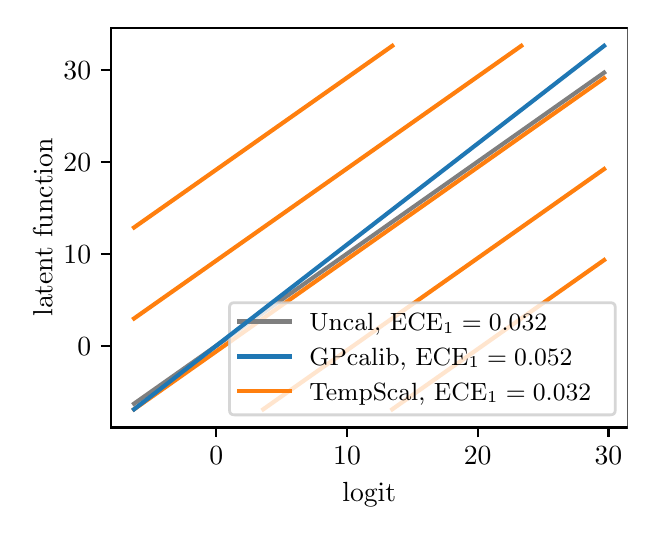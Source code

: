 \begingroup%
\makeatletter%
\begin{pgfpicture}%
\pgfpathrectangle{\pgfpointorigin}{\pgfqpoint{3.0in}{2.4in}}%
\pgfusepath{use as bounding box, clip}%
\begin{pgfscope}%
\pgfsetbuttcap%
\pgfsetmiterjoin%
\definecolor{currentfill}{rgb}{1.0,1.0,1.0}%
\pgfsetfillcolor{currentfill}%
\pgfsetlinewidth{0.0pt}%
\definecolor{currentstroke}{rgb}{1.0,1.0,1.0}%
\pgfsetstrokecolor{currentstroke}%
\pgfsetdash{}{0pt}%
\pgfpathmoveto{\pgfqpoint{0.0in}{0.0in}}%
\pgfpathlineto{\pgfqpoint{3.0in}{0.0in}}%
\pgfpathlineto{\pgfqpoint{3.0in}{2.4in}}%
\pgfpathlineto{\pgfqpoint{0.0in}{2.4in}}%
\pgfpathclose%
\pgfusepath{fill}%
\end{pgfscope}%
\begin{pgfscope}%
\pgfsetbuttcap%
\pgfsetmiterjoin%
\definecolor{currentfill}{rgb}{1.0,1.0,1.0}%
\pgfsetfillcolor{currentfill}%
\pgfsetlinewidth{0.0pt}%
\definecolor{currentstroke}{rgb}{0.0,0.0,0.0}%
\pgfsetstrokecolor{currentstroke}%
\pgfsetstrokeopacity{0.0}%
\pgfsetdash{}{0pt}%
\pgfpathmoveto{\pgfqpoint{0.415in}{0.401in}}%
\pgfpathlineto{\pgfqpoint{3.0in}{0.401in}}%
\pgfpathlineto{\pgfqpoint{3.0in}{2.4in}}%
\pgfpathlineto{\pgfqpoint{0.415in}{2.4in}}%
\pgfpathclose%
\pgfusepath{fill}%
\end{pgfscope}%
\begin{pgfscope}%
\pgfsetbuttcap%
\pgfsetroundjoin%
\definecolor{currentfill}{rgb}{0.0,0.0,0.0}%
\pgfsetfillcolor{currentfill}%
\pgfsetlinewidth{0.803pt}%
\definecolor{currentstroke}{rgb}{0.0,0.0,0.0}%
\pgfsetstrokecolor{currentstroke}%
\pgfsetdash{}{0pt}%
\pgfsys@defobject{currentmarker}{\pgfqpoint{0.0in}{-0.049in}}{\pgfqpoint{0.0in}{0.0in}}{%
\pgfpathmoveto{\pgfqpoint{0.0in}{0.0in}}%
\pgfpathlineto{\pgfqpoint{0.0in}{-0.049in}}%
\pgfusepath{stroke,fill}%
}%
\begin{pgfscope}%
\pgfsys@transformshift{0.943in}{0.401in}%
\pgfsys@useobject{currentmarker}{}%
\end{pgfscope}%
\end{pgfscope}%
\begin{pgfscope}%
\definecolor{textcolor}{rgb}{0.0,0.0,0.0}%
\pgfsetstrokecolor{textcolor}%
\pgfsetfillcolor{textcolor}%
\pgftext[x=0.943in,y=0.304in,,top]{\color{textcolor}\rmfamily\fontsize{10.0}{12.0}\selectfont \(\displaystyle 0\)}%
\end{pgfscope}%
\begin{pgfscope}%
\pgfsetbuttcap%
\pgfsetroundjoin%
\definecolor{currentfill}{rgb}{0.0,0.0,0.0}%
\pgfsetfillcolor{currentfill}%
\pgfsetlinewidth{0.803pt}%
\definecolor{currentstroke}{rgb}{0.0,0.0,0.0}%
\pgfsetstrokecolor{currentstroke}%
\pgfsetdash{}{0pt}%
\pgfsys@defobject{currentmarker}{\pgfqpoint{0.0in}{-0.049in}}{\pgfqpoint{0.0in}{0.0in}}{%
\pgfpathmoveto{\pgfqpoint{0.0in}{0.0in}}%
\pgfpathlineto{\pgfqpoint{0.0in}{-0.049in}}%
\pgfusepath{stroke,fill}%
}%
\begin{pgfscope}%
\pgfsys@transformshift{1.597in}{0.401in}%
\pgfsys@useobject{currentmarker}{}%
\end{pgfscope}%
\end{pgfscope}%
\begin{pgfscope}%
\definecolor{textcolor}{rgb}{0.0,0.0,0.0}%
\pgfsetstrokecolor{textcolor}%
\pgfsetfillcolor{textcolor}%
\pgftext[x=1.597in,y=0.304in,,top]{\color{textcolor}\rmfamily\fontsize{10.0}{12.0}\selectfont \(\displaystyle 10\)}%
\end{pgfscope}%
\begin{pgfscope}%
\pgfsetbuttcap%
\pgfsetroundjoin%
\definecolor{currentfill}{rgb}{0.0,0.0,0.0}%
\pgfsetfillcolor{currentfill}%
\pgfsetlinewidth{0.803pt}%
\definecolor{currentstroke}{rgb}{0.0,0.0,0.0}%
\pgfsetstrokecolor{currentstroke}%
\pgfsetdash{}{0pt}%
\pgfsys@defobject{currentmarker}{\pgfqpoint{0.0in}{-0.049in}}{\pgfqpoint{0.0in}{0.0in}}{%
\pgfpathmoveto{\pgfqpoint{0.0in}{0.0in}}%
\pgfpathlineto{\pgfqpoint{0.0in}{-0.049in}}%
\pgfusepath{stroke,fill}%
}%
\begin{pgfscope}%
\pgfsys@transformshift{2.25in}{0.401in}%
\pgfsys@useobject{currentmarker}{}%
\end{pgfscope}%
\end{pgfscope}%
\begin{pgfscope}%
\definecolor{textcolor}{rgb}{0.0,0.0,0.0}%
\pgfsetstrokecolor{textcolor}%
\pgfsetfillcolor{textcolor}%
\pgftext[x=2.25in,y=0.304in,,top]{\color{textcolor}\rmfamily\fontsize{10.0}{12.0}\selectfont \(\displaystyle 20\)}%
\end{pgfscope}%
\begin{pgfscope}%
\pgfsetbuttcap%
\pgfsetroundjoin%
\definecolor{currentfill}{rgb}{0.0,0.0,0.0}%
\pgfsetfillcolor{currentfill}%
\pgfsetlinewidth{0.803pt}%
\definecolor{currentstroke}{rgb}{0.0,0.0,0.0}%
\pgfsetstrokecolor{currentstroke}%
\pgfsetdash{}{0pt}%
\pgfsys@defobject{currentmarker}{\pgfqpoint{0.0in}{-0.049in}}{\pgfqpoint{0.0in}{0.0in}}{%
\pgfpathmoveto{\pgfqpoint{0.0in}{0.0in}}%
\pgfpathlineto{\pgfqpoint{0.0in}{-0.049in}}%
\pgfusepath{stroke,fill}%
}%
\begin{pgfscope}%
\pgfsys@transformshift{2.904in}{0.401in}%
\pgfsys@useobject{currentmarker}{}%
\end{pgfscope}%
\end{pgfscope}%
\begin{pgfscope}%
\definecolor{textcolor}{rgb}{0.0,0.0,0.0}%
\pgfsetstrokecolor{textcolor}%
\pgfsetfillcolor{textcolor}%
\pgftext[x=2.904in,y=0.304in,,top]{\color{textcolor}\rmfamily\fontsize{10.0}{12.0}\selectfont \(\displaystyle 30\)}%
\end{pgfscope}%
\begin{pgfscope}%
\definecolor{textcolor}{rgb}{0.0,0.0,0.0}%
\pgfsetstrokecolor{textcolor}%
\pgfsetfillcolor{textcolor}%
\pgftext[x=1.708in,y=0.125in,,top]{\color{textcolor}\rmfamily\fontsize{10.0}{12.0}\selectfont logit}%
\end{pgfscope}%
\begin{pgfscope}%
\pgfsetbuttcap%
\pgfsetroundjoin%
\definecolor{currentfill}{rgb}{0.0,0.0,0.0}%
\pgfsetfillcolor{currentfill}%
\pgfsetlinewidth{0.803pt}%
\definecolor{currentstroke}{rgb}{0.0,0.0,0.0}%
\pgfsetstrokecolor{currentstroke}%
\pgfsetdash{}{0pt}%
\pgfsys@defobject{currentmarker}{\pgfqpoint{-0.049in}{0.0in}}{\pgfqpoint{0.0in}{0.0in}}{%
\pgfpathmoveto{\pgfqpoint{0.0in}{0.0in}}%
\pgfpathlineto{\pgfqpoint{-0.049in}{0.0in}}%
\pgfusepath{stroke,fill}%
}%
\begin{pgfscope}%
\pgfsys@transformshift{0.415in}{0.81in}%
\pgfsys@useobject{currentmarker}{}%
\end{pgfscope}%
\end{pgfscope}%
\begin{pgfscope}%
\definecolor{textcolor}{rgb}{0.0,0.0,0.0}%
\pgfsetstrokecolor{textcolor}%
\pgfsetfillcolor{textcolor}%
\pgftext[x=0.248in,y=0.762in,left,base]{\color{textcolor}\rmfamily\fontsize{10.0}{12.0}\selectfont \(\displaystyle 0\)}%
\end{pgfscope}%
\begin{pgfscope}%
\pgfsetbuttcap%
\pgfsetroundjoin%
\definecolor{currentfill}{rgb}{0.0,0.0,0.0}%
\pgfsetfillcolor{currentfill}%
\pgfsetlinewidth{0.803pt}%
\definecolor{currentstroke}{rgb}{0.0,0.0,0.0}%
\pgfsetstrokecolor{currentstroke}%
\pgfsetdash{}{0pt}%
\pgfsys@defobject{currentmarker}{\pgfqpoint{-0.049in}{0.0in}}{\pgfqpoint{0.0in}{0.0in}}{%
\pgfpathmoveto{\pgfqpoint{0.0in}{0.0in}}%
\pgfpathlineto{\pgfqpoint{-0.049in}{0.0in}}%
\pgfusepath{stroke,fill}%
}%
\begin{pgfscope}%
\pgfsys@transformshift{0.415in}{1.27in}%
\pgfsys@useobject{currentmarker}{}%
\end{pgfscope}%
\end{pgfscope}%
\begin{pgfscope}%
\definecolor{textcolor}{rgb}{0.0,0.0,0.0}%
\pgfsetstrokecolor{textcolor}%
\pgfsetfillcolor{textcolor}%
\pgftext[x=0.179in,y=1.222in,left,base]{\color{textcolor}\rmfamily\fontsize{10.0}{12.0}\selectfont \(\displaystyle 10\)}%
\end{pgfscope}%
\begin{pgfscope}%
\pgfsetbuttcap%
\pgfsetroundjoin%
\definecolor{currentfill}{rgb}{0.0,0.0,0.0}%
\pgfsetfillcolor{currentfill}%
\pgfsetlinewidth{0.803pt}%
\definecolor{currentstroke}{rgb}{0.0,0.0,0.0}%
\pgfsetstrokecolor{currentstroke}%
\pgfsetdash{}{0pt}%
\pgfsys@defobject{currentmarker}{\pgfqpoint{-0.049in}{0.0in}}{\pgfqpoint{0.0in}{0.0in}}{%
\pgfpathmoveto{\pgfqpoint{0.0in}{0.0in}}%
\pgfpathlineto{\pgfqpoint{-0.049in}{0.0in}}%
\pgfusepath{stroke,fill}%
}%
\begin{pgfscope}%
\pgfsys@transformshift{0.415in}{1.73in}%
\pgfsys@useobject{currentmarker}{}%
\end{pgfscope}%
\end{pgfscope}%
\begin{pgfscope}%
\definecolor{textcolor}{rgb}{0.0,0.0,0.0}%
\pgfsetstrokecolor{textcolor}%
\pgfsetfillcolor{textcolor}%
\pgftext[x=0.179in,y=1.682in,left,base]{\color{textcolor}\rmfamily\fontsize{10.0}{12.0}\selectfont \(\displaystyle 20\)}%
\end{pgfscope}%
\begin{pgfscope}%
\pgfsetbuttcap%
\pgfsetroundjoin%
\definecolor{currentfill}{rgb}{0.0,0.0,0.0}%
\pgfsetfillcolor{currentfill}%
\pgfsetlinewidth{0.803pt}%
\definecolor{currentstroke}{rgb}{0.0,0.0,0.0}%
\pgfsetstrokecolor{currentstroke}%
\pgfsetdash{}{0pt}%
\pgfsys@defobject{currentmarker}{\pgfqpoint{-0.049in}{0.0in}}{\pgfqpoint{0.0in}{0.0in}}{%
\pgfpathmoveto{\pgfqpoint{0.0in}{0.0in}}%
\pgfpathlineto{\pgfqpoint{-0.049in}{0.0in}}%
\pgfusepath{stroke,fill}%
}%
\begin{pgfscope}%
\pgfsys@transformshift{0.415in}{2.19in}%
\pgfsys@useobject{currentmarker}{}%
\end{pgfscope}%
\end{pgfscope}%
\begin{pgfscope}%
\definecolor{textcolor}{rgb}{0.0,0.0,0.0}%
\pgfsetstrokecolor{textcolor}%
\pgfsetfillcolor{textcolor}%
\pgftext[x=0.179in,y=2.142in,left,base]{\color{textcolor}\rmfamily\fontsize{10.0}{12.0}\selectfont \(\displaystyle 30\)}%
\end{pgfscope}%
\begin{pgfscope}%
\definecolor{textcolor}{rgb}{0.0,0.0,0.0}%
\pgfsetstrokecolor{textcolor}%
\pgfsetfillcolor{textcolor}%
\pgftext[x=0.123in,y=1.401in,,bottom,rotate=90.0]{\color{textcolor}\rmfamily\fontsize{10.0}{12.0}\selectfont latent function}%
\end{pgfscope}%
\begin{pgfscope}%
\pgfsetrectcap%
\pgfsetmiterjoin%
\pgfsetlinewidth{0.803pt}%
\definecolor{currentstroke}{rgb}{0.0,0.0,0.0}%
\pgfsetstrokecolor{currentstroke}%
\pgfsetdash{}{0pt}%
\pgfpathmoveto{\pgfqpoint{0.415in}{0.401in}}%
\pgfpathlineto{\pgfqpoint{0.415in}{2.4in}}%
\pgfusepath{stroke}%
\end{pgfscope}%
\begin{pgfscope}%
\pgfsetrectcap%
\pgfsetmiterjoin%
\pgfsetlinewidth{0.803pt}%
\definecolor{currentstroke}{rgb}{0.0,0.0,0.0}%
\pgfsetstrokecolor{currentstroke}%
\pgfsetdash{}{0pt}%
\pgfpathmoveto{\pgfqpoint{3.0in}{0.401in}}%
\pgfpathlineto{\pgfqpoint{3.0in}{2.4in}}%
\pgfusepath{stroke}%
\end{pgfscope}%
\begin{pgfscope}%
\pgfsetrectcap%
\pgfsetmiterjoin%
\pgfsetlinewidth{0.803pt}%
\definecolor{currentstroke}{rgb}{0.0,0.0,0.0}%
\pgfsetstrokecolor{currentstroke}%
\pgfsetdash{}{0pt}%
\pgfpathmoveto{\pgfqpoint{0.415in}{0.401in}}%
\pgfpathlineto{\pgfqpoint{3.0in}{0.401in}}%
\pgfusepath{stroke}%
\end{pgfscope}%
\begin{pgfscope}%
\pgfsetrectcap%
\pgfsetmiterjoin%
\pgfsetlinewidth{0.803pt}%
\definecolor{currentstroke}{rgb}{0.0,0.0,0.0}%
\pgfsetstrokecolor{currentstroke}%
\pgfsetdash{}{0pt}%
\pgfpathmoveto{\pgfqpoint{0.415in}{2.4in}}%
\pgfpathlineto{\pgfqpoint{3.0in}{2.4in}}%
\pgfusepath{stroke}%
\end{pgfscope}%
\begin{pgfscope}%
\pgfpathrectangle{\pgfqpoint{0.415in}{0.401in}}{\pgfqpoint{2.585in}{1.999in}}%
\pgfusepath{clip}%
\pgfsetrectcap%
\pgfsetroundjoin%
\pgfsetlinewidth{1.506pt}%
\definecolor{currentstroke}{rgb}{0.498,0.498,0.498}%
\pgfsetstrokecolor{currentstroke}%
\pgfsetdash{}{0pt}%
\pgfpathmoveto{\pgfqpoint{0.532in}{0.52in}}%
\pgfpathlineto{\pgfqpoint{2.882in}{2.175in}}%
\pgfusepath{stroke}%
\end{pgfscope}%
\begin{pgfscope}%
\pgfpathrectangle{\pgfqpoint{0.415in}{0.401in}}{\pgfqpoint{2.585in}{1.999in}}%
\pgfusepath{clip}%
\pgfsetrectcap%
\pgfsetroundjoin%
\pgfsetlinewidth{1.506pt}%
\definecolor{currentstroke}{rgb}{1.0,0.498,0.055}%
\pgfsetstrokecolor{currentstroke}%
\pgfsetdash{}{0pt}%
\pgfpathmoveto{\pgfqpoint{1.823in}{0.492in}}%
\pgfpathlineto{\pgfqpoint{2.882in}{1.238in}}%
\pgfusepath{stroke}%
\end{pgfscope}%
\begin{pgfscope}%
\pgfpathrectangle{\pgfqpoint{0.415in}{0.401in}}{\pgfqpoint{2.585in}{1.999in}}%
\pgfusepath{clip}%
\pgfsetrectcap%
\pgfsetroundjoin%
\pgfsetlinewidth{1.506pt}%
\definecolor{currentstroke}{rgb}{1.0,0.498,0.055}%
\pgfsetstrokecolor{currentstroke}%
\pgfsetdash{}{0pt}%
\pgfpathmoveto{\pgfqpoint{1.178in}{0.492in}}%
\pgfpathlineto{\pgfqpoint{2.882in}{1.693in}}%
\pgfusepath{stroke}%
\end{pgfscope}%
\begin{pgfscope}%
\pgfpathrectangle{\pgfqpoint{0.415in}{0.401in}}{\pgfqpoint{2.585in}{1.999in}}%
\pgfusepath{clip}%
\pgfsetrectcap%
\pgfsetroundjoin%
\pgfsetlinewidth{1.506pt}%
\definecolor{currentstroke}{rgb}{1.0,0.498,0.055}%
\pgfsetstrokecolor{currentstroke}%
\pgfsetdash{}{0pt}%
\pgfpathmoveto{\pgfqpoint{0.532in}{0.492in}}%
\pgfpathlineto{\pgfqpoint{2.882in}{2.147in}}%
\pgfusepath{stroke}%
\end{pgfscope}%
\begin{pgfscope}%
\pgfpathrectangle{\pgfqpoint{0.415in}{0.401in}}{\pgfqpoint{2.585in}{1.999in}}%
\pgfusepath{clip}%
\pgfsetrectcap%
\pgfsetroundjoin%
\pgfsetlinewidth{1.506pt}%
\definecolor{currentstroke}{rgb}{1.0,0.498,0.055}%
\pgfsetstrokecolor{currentstroke}%
\pgfsetdash{}{0pt}%
\pgfpathmoveto{\pgfqpoint{0.532in}{0.946in}}%
\pgfpathlineto{\pgfqpoint{2.468in}{2.309in}}%
\pgfusepath{stroke}%
\end{pgfscope}%
\begin{pgfscope}%
\pgfpathrectangle{\pgfqpoint{0.415in}{0.401in}}{\pgfqpoint{2.585in}{1.999in}}%
\pgfusepath{clip}%
\pgfsetrectcap%
\pgfsetroundjoin%
\pgfsetlinewidth{1.506pt}%
\definecolor{currentstroke}{rgb}{1.0,0.498,0.055}%
\pgfsetstrokecolor{currentstroke}%
\pgfsetdash{}{0pt}%
\pgfpathmoveto{\pgfqpoint{0.532in}{1.401in}}%
\pgfpathlineto{\pgfqpoint{1.823in}{2.309in}}%
\pgfusepath{stroke}%
\end{pgfscope}%
\begin{pgfscope}%
\pgfsetbuttcap%
\pgfsetmiterjoin%
\definecolor{currentfill}{rgb}{1.0,1.0,1.0}%
\pgfsetfillcolor{currentfill}%
\pgfsetfillopacity{0.8}%
\pgfsetlinewidth{1.004pt}%
\definecolor{currentstroke}{rgb}{0.8,0.8,0.8}%
\pgfsetstrokecolor{currentstroke}%
\pgfsetstrokeopacity{0.8}%
\pgfsetdash{}{0pt}%
\pgfpathmoveto{\pgfqpoint{1.034in}{0.464in}}%
\pgfpathlineto{\pgfqpoint{2.913in}{0.464in}}%
\pgfpathquadraticcurveto{\pgfqpoint{2.938in}{0.464in}}{\pgfqpoint{2.938in}{0.489in}}%
\pgfpathlineto{\pgfqpoint{2.938in}{1.0in}}%
\pgfpathquadraticcurveto{\pgfqpoint{2.938in}{1.025in}}{\pgfqpoint{2.913in}{1.025in}}%
\pgfpathlineto{\pgfqpoint{1.034in}{1.025in}}%
\pgfpathquadraticcurveto{\pgfqpoint{1.009in}{1.025in}}{\pgfqpoint{1.009in}{1.0in}}%
\pgfpathlineto{\pgfqpoint{1.009in}{0.489in}}%
\pgfpathquadraticcurveto{\pgfqpoint{1.009in}{0.464in}}{\pgfqpoint{1.034in}{0.464in}}%
\pgfpathclose%
\pgfusepath{stroke,fill}%
\end{pgfscope}%
\begin{pgfscope}%
\pgfsetrectcap%
\pgfsetroundjoin%
\pgfsetlinewidth{1.506pt}%
\definecolor{currentstroke}{rgb}{0.498,0.498,0.498}%
\pgfsetstrokecolor{currentstroke}%
\pgfsetdash{}{0pt}%
\pgfpathmoveto{\pgfqpoint{1.059in}{0.931in}}%
\pgfpathlineto{\pgfqpoint{1.309in}{0.931in}}%
\pgfusepath{stroke}%
\end{pgfscope}%
\begin{pgfscope}%
\definecolor{textcolor}{rgb}{0.0,0.0,0.0}%
\pgfsetstrokecolor{textcolor}%
\pgfsetfillcolor{textcolor}%
\pgftext[x=1.409in,y=0.887in,left,base]{\color{textcolor}\rmfamily\fontsize{9.0}{10.8}\selectfont Uncal, \(\displaystyle \textup{ECE}_1=0.032\)}%
\end{pgfscope}%
\begin{pgfscope}%
\pgfsetrectcap%
\pgfsetroundjoin%
\pgfsetlinewidth{1.506pt}%
\definecolor{currentstroke}{rgb}{0.122,0.467,0.706}%
\pgfsetstrokecolor{currentstroke}%
\pgfsetdash{}{0pt}%
\pgfpathmoveto{\pgfqpoint{1.059in}{0.756in}}%
\pgfpathlineto{\pgfqpoint{1.309in}{0.756in}}%
\pgfusepath{stroke}%
\end{pgfscope}%
\begin{pgfscope}%
\definecolor{textcolor}{rgb}{0.0,0.0,0.0}%
\pgfsetstrokecolor{textcolor}%
\pgfsetfillcolor{textcolor}%
\pgftext[x=1.409in,y=0.713in,left,base]{\color{textcolor}\rmfamily\fontsize{9.0}{10.8}\selectfont GPcalib, \(\displaystyle \textup{ECE}_1=0.052\)}%
\end{pgfscope}%
\begin{pgfscope}%
\pgfsetrectcap%
\pgfsetroundjoin%
\pgfsetlinewidth{1.506pt}%
\definecolor{currentstroke}{rgb}{1.0,0.498,0.055}%
\pgfsetstrokecolor{currentstroke}%
\pgfsetdash{}{0pt}%
\pgfpathmoveto{\pgfqpoint{1.059in}{0.582in}}%
\pgfpathlineto{\pgfqpoint{1.309in}{0.582in}}%
\pgfusepath{stroke}%
\end{pgfscope}%
\begin{pgfscope}%
\definecolor{textcolor}{rgb}{0.0,0.0,0.0}%
\pgfsetstrokecolor{textcolor}%
\pgfsetfillcolor{textcolor}%
\pgftext[x=1.409in,y=0.538in,left,base]{\color{textcolor}\rmfamily\fontsize{9.0}{10.8}\selectfont TempScal, \(\displaystyle \textup{ECE}_1=0.032\)}%
\end{pgfscope}%
\begin{pgfscope}%
\pgfpathrectangle{\pgfqpoint{0.415in}{0.401in}}{\pgfqpoint{2.585in}{1.999in}}%
\pgfusepath{clip}%
\pgfsetbuttcap%
\pgfsetroundjoin%
\definecolor{currentfill}{rgb}{0.122,0.467,0.706}%
\pgfsetfillcolor{currentfill}%
\pgfsetfillopacity{0.2}%
\pgfsetlinewidth{1.004pt}%
\definecolor{currentstroke}{rgb}{0.122,0.467,0.706}%
\pgfsetstrokecolor{currentstroke}%
\pgfsetstrokeopacity{0.2}%
\pgfsetdash{}{0pt}%
\pgfpathmoveto{\pgfqpoint{0.532in}{0.492in}}%
\pgfpathlineto{\pgfqpoint{0.532in}{0.492in}}%
\pgfpathlineto{\pgfqpoint{0.535in}{0.494in}}%
\pgfpathlineto{\pgfqpoint{0.537in}{0.496in}}%
\pgfpathlineto{\pgfqpoint{0.54in}{0.497in}}%
\pgfpathlineto{\pgfqpoint{0.542in}{0.499in}}%
\pgfpathlineto{\pgfqpoint{0.544in}{0.501in}}%
\pgfpathlineto{\pgfqpoint{0.547in}{0.503in}}%
\pgfpathlineto{\pgfqpoint{0.549in}{0.505in}}%
\pgfpathlineto{\pgfqpoint{0.551in}{0.507in}}%
\pgfpathlineto{\pgfqpoint{0.554in}{0.508in}}%
\pgfpathlineto{\pgfqpoint{0.556in}{0.51in}}%
\pgfpathlineto{\pgfqpoint{0.558in}{0.512in}}%
\pgfpathlineto{\pgfqpoint{0.561in}{0.514in}}%
\pgfpathlineto{\pgfqpoint{0.563in}{0.516in}}%
\pgfpathlineto{\pgfqpoint{0.565in}{0.517in}}%
\pgfpathlineto{\pgfqpoint{0.568in}{0.519in}}%
\pgfpathlineto{\pgfqpoint{0.57in}{0.521in}}%
\pgfpathlineto{\pgfqpoint{0.572in}{0.523in}}%
\pgfpathlineto{\pgfqpoint{0.575in}{0.525in}}%
\pgfpathlineto{\pgfqpoint{0.577in}{0.527in}}%
\pgfpathlineto{\pgfqpoint{0.58in}{0.528in}}%
\pgfpathlineto{\pgfqpoint{0.582in}{0.53in}}%
\pgfpathlineto{\pgfqpoint{0.584in}{0.532in}}%
\pgfpathlineto{\pgfqpoint{0.587in}{0.534in}}%
\pgfpathlineto{\pgfqpoint{0.589in}{0.536in}}%
\pgfpathlineto{\pgfqpoint{0.591in}{0.537in}}%
\pgfpathlineto{\pgfqpoint{0.594in}{0.539in}}%
\pgfpathlineto{\pgfqpoint{0.596in}{0.541in}}%
\pgfpathlineto{\pgfqpoint{0.598in}{0.543in}}%
\pgfpathlineto{\pgfqpoint{0.601in}{0.545in}}%
\pgfpathlineto{\pgfqpoint{0.603in}{0.547in}}%
\pgfpathlineto{\pgfqpoint{0.605in}{0.548in}}%
\pgfpathlineto{\pgfqpoint{0.608in}{0.55in}}%
\pgfpathlineto{\pgfqpoint{0.61in}{0.552in}}%
\pgfpathlineto{\pgfqpoint{0.612in}{0.554in}}%
\pgfpathlineto{\pgfqpoint{0.615in}{0.556in}}%
\pgfpathlineto{\pgfqpoint{0.617in}{0.557in}}%
\pgfpathlineto{\pgfqpoint{0.62in}{0.559in}}%
\pgfpathlineto{\pgfqpoint{0.622in}{0.561in}}%
\pgfpathlineto{\pgfqpoint{0.624in}{0.563in}}%
\pgfpathlineto{\pgfqpoint{0.627in}{0.565in}}%
\pgfpathlineto{\pgfqpoint{0.629in}{0.567in}}%
\pgfpathlineto{\pgfqpoint{0.631in}{0.568in}}%
\pgfpathlineto{\pgfqpoint{0.634in}{0.57in}}%
\pgfpathlineto{\pgfqpoint{0.636in}{0.572in}}%
\pgfpathlineto{\pgfqpoint{0.638in}{0.574in}}%
\pgfpathlineto{\pgfqpoint{0.641in}{0.576in}}%
\pgfpathlineto{\pgfqpoint{0.643in}{0.577in}}%
\pgfpathlineto{\pgfqpoint{0.645in}{0.579in}}%
\pgfpathlineto{\pgfqpoint{0.648in}{0.581in}}%
\pgfpathlineto{\pgfqpoint{0.65in}{0.583in}}%
\pgfpathlineto{\pgfqpoint{0.652in}{0.585in}}%
\pgfpathlineto{\pgfqpoint{0.655in}{0.587in}}%
\pgfpathlineto{\pgfqpoint{0.657in}{0.588in}}%
\pgfpathlineto{\pgfqpoint{0.66in}{0.59in}}%
\pgfpathlineto{\pgfqpoint{0.662in}{0.592in}}%
\pgfpathlineto{\pgfqpoint{0.664in}{0.594in}}%
\pgfpathlineto{\pgfqpoint{0.667in}{0.596in}}%
\pgfpathlineto{\pgfqpoint{0.669in}{0.597in}}%
\pgfpathlineto{\pgfqpoint{0.671in}{0.599in}}%
\pgfpathlineto{\pgfqpoint{0.674in}{0.601in}}%
\pgfpathlineto{\pgfqpoint{0.676in}{0.603in}}%
\pgfpathlineto{\pgfqpoint{0.678in}{0.605in}}%
\pgfpathlineto{\pgfqpoint{0.681in}{0.607in}}%
\pgfpathlineto{\pgfqpoint{0.683in}{0.608in}}%
\pgfpathlineto{\pgfqpoint{0.685in}{0.61in}}%
\pgfpathlineto{\pgfqpoint{0.688in}{0.612in}}%
\pgfpathlineto{\pgfqpoint{0.69in}{0.614in}}%
\pgfpathlineto{\pgfqpoint{0.692in}{0.616in}}%
\pgfpathlineto{\pgfqpoint{0.695in}{0.617in}}%
\pgfpathlineto{\pgfqpoint{0.697in}{0.619in}}%
\pgfpathlineto{\pgfqpoint{0.7in}{0.621in}}%
\pgfpathlineto{\pgfqpoint{0.702in}{0.623in}}%
\pgfpathlineto{\pgfqpoint{0.704in}{0.625in}}%
\pgfpathlineto{\pgfqpoint{0.707in}{0.627in}}%
\pgfpathlineto{\pgfqpoint{0.709in}{0.628in}}%
\pgfpathlineto{\pgfqpoint{0.711in}{0.63in}}%
\pgfpathlineto{\pgfqpoint{0.714in}{0.632in}}%
\pgfpathlineto{\pgfqpoint{0.716in}{0.634in}}%
\pgfpathlineto{\pgfqpoint{0.718in}{0.636in}}%
\pgfpathlineto{\pgfqpoint{0.721in}{0.637in}}%
\pgfpathlineto{\pgfqpoint{0.723in}{0.639in}}%
\pgfpathlineto{\pgfqpoint{0.725in}{0.641in}}%
\pgfpathlineto{\pgfqpoint{0.728in}{0.643in}}%
\pgfpathlineto{\pgfqpoint{0.73in}{0.645in}}%
\pgfpathlineto{\pgfqpoint{0.732in}{0.647in}}%
\pgfpathlineto{\pgfqpoint{0.735in}{0.648in}}%
\pgfpathlineto{\pgfqpoint{0.737in}{0.65in}}%
\pgfpathlineto{\pgfqpoint{0.74in}{0.652in}}%
\pgfpathlineto{\pgfqpoint{0.742in}{0.654in}}%
\pgfpathlineto{\pgfqpoint{0.744in}{0.656in}}%
\pgfpathlineto{\pgfqpoint{0.747in}{0.657in}}%
\pgfpathlineto{\pgfqpoint{0.749in}{0.659in}}%
\pgfpathlineto{\pgfqpoint{0.751in}{0.661in}}%
\pgfpathlineto{\pgfqpoint{0.754in}{0.663in}}%
\pgfpathlineto{\pgfqpoint{0.756in}{0.665in}}%
\pgfpathlineto{\pgfqpoint{0.758in}{0.667in}}%
\pgfpathlineto{\pgfqpoint{0.761in}{0.668in}}%
\pgfpathlineto{\pgfqpoint{0.763in}{0.67in}}%
\pgfpathlineto{\pgfqpoint{0.765in}{0.672in}}%
\pgfpathlineto{\pgfqpoint{0.768in}{0.674in}}%
\pgfpathlineto{\pgfqpoint{0.77in}{0.676in}}%
\pgfpathlineto{\pgfqpoint{0.772in}{0.677in}}%
\pgfpathlineto{\pgfqpoint{0.775in}{0.679in}}%
\pgfpathlineto{\pgfqpoint{0.777in}{0.681in}}%
\pgfpathlineto{\pgfqpoint{0.779in}{0.683in}}%
\pgfpathlineto{\pgfqpoint{0.782in}{0.685in}}%
\pgfpathlineto{\pgfqpoint{0.784in}{0.687in}}%
\pgfpathlineto{\pgfqpoint{0.787in}{0.688in}}%
\pgfpathlineto{\pgfqpoint{0.789in}{0.69in}}%
\pgfpathlineto{\pgfqpoint{0.791in}{0.692in}}%
\pgfpathlineto{\pgfqpoint{0.794in}{0.694in}}%
\pgfpathlineto{\pgfqpoint{0.796in}{0.696in}}%
\pgfpathlineto{\pgfqpoint{0.798in}{0.697in}}%
\pgfpathlineto{\pgfqpoint{0.801in}{0.699in}}%
\pgfpathlineto{\pgfqpoint{0.803in}{0.701in}}%
\pgfpathlineto{\pgfqpoint{0.805in}{0.703in}}%
\pgfpathlineto{\pgfqpoint{0.808in}{0.705in}}%
\pgfpathlineto{\pgfqpoint{0.81in}{0.707in}}%
\pgfpathlineto{\pgfqpoint{0.812in}{0.708in}}%
\pgfpathlineto{\pgfqpoint{0.815in}{0.71in}}%
\pgfpathlineto{\pgfqpoint{0.817in}{0.712in}}%
\pgfpathlineto{\pgfqpoint{0.819in}{0.714in}}%
\pgfpathlineto{\pgfqpoint{0.822in}{0.716in}}%
\pgfpathlineto{\pgfqpoint{0.824in}{0.717in}}%
\pgfpathlineto{\pgfqpoint{0.827in}{0.719in}}%
\pgfpathlineto{\pgfqpoint{0.829in}{0.721in}}%
\pgfpathlineto{\pgfqpoint{0.831in}{0.723in}}%
\pgfpathlineto{\pgfqpoint{0.834in}{0.725in}}%
\pgfpathlineto{\pgfqpoint{0.836in}{0.727in}}%
\pgfpathlineto{\pgfqpoint{0.838in}{0.728in}}%
\pgfpathlineto{\pgfqpoint{0.841in}{0.73in}}%
\pgfpathlineto{\pgfqpoint{0.843in}{0.732in}}%
\pgfpathlineto{\pgfqpoint{0.845in}{0.734in}}%
\pgfpathlineto{\pgfqpoint{0.848in}{0.736in}}%
\pgfpathlineto{\pgfqpoint{0.85in}{0.737in}}%
\pgfpathlineto{\pgfqpoint{0.852in}{0.739in}}%
\pgfpathlineto{\pgfqpoint{0.855in}{0.741in}}%
\pgfpathlineto{\pgfqpoint{0.857in}{0.743in}}%
\pgfpathlineto{\pgfqpoint{0.859in}{0.745in}}%
\pgfpathlineto{\pgfqpoint{0.862in}{0.747in}}%
\pgfpathlineto{\pgfqpoint{0.864in}{0.748in}}%
\pgfpathlineto{\pgfqpoint{0.867in}{0.75in}}%
\pgfpathlineto{\pgfqpoint{0.869in}{0.752in}}%
\pgfpathlineto{\pgfqpoint{0.871in}{0.754in}}%
\pgfpathlineto{\pgfqpoint{0.874in}{0.756in}}%
\pgfpathlineto{\pgfqpoint{0.876in}{0.757in}}%
\pgfpathlineto{\pgfqpoint{0.878in}{0.759in}}%
\pgfpathlineto{\pgfqpoint{0.881in}{0.761in}}%
\pgfpathlineto{\pgfqpoint{0.883in}{0.763in}}%
\pgfpathlineto{\pgfqpoint{0.885in}{0.765in}}%
\pgfpathlineto{\pgfqpoint{0.888in}{0.767in}}%
\pgfpathlineto{\pgfqpoint{0.89in}{0.768in}}%
\pgfpathlineto{\pgfqpoint{0.892in}{0.77in}}%
\pgfpathlineto{\pgfqpoint{0.895in}{0.772in}}%
\pgfpathlineto{\pgfqpoint{0.897in}{0.774in}}%
\pgfpathlineto{\pgfqpoint{0.899in}{0.776in}}%
\pgfpathlineto{\pgfqpoint{0.902in}{0.777in}}%
\pgfpathlineto{\pgfqpoint{0.904in}{0.779in}}%
\pgfpathlineto{\pgfqpoint{0.907in}{0.781in}}%
\pgfpathlineto{\pgfqpoint{0.909in}{0.783in}}%
\pgfpathlineto{\pgfqpoint{0.911in}{0.785in}}%
\pgfpathlineto{\pgfqpoint{0.914in}{0.787in}}%
\pgfpathlineto{\pgfqpoint{0.916in}{0.788in}}%
\pgfpathlineto{\pgfqpoint{0.918in}{0.79in}}%
\pgfpathlineto{\pgfqpoint{0.921in}{0.792in}}%
\pgfpathlineto{\pgfqpoint{0.923in}{0.794in}}%
\pgfpathlineto{\pgfqpoint{0.925in}{0.796in}}%
\pgfpathlineto{\pgfqpoint{0.928in}{0.798in}}%
\pgfpathlineto{\pgfqpoint{0.93in}{0.799in}}%
\pgfpathlineto{\pgfqpoint{0.932in}{0.801in}}%
\pgfpathlineto{\pgfqpoint{0.935in}{0.803in}}%
\pgfpathlineto{\pgfqpoint{0.937in}{0.805in}}%
\pgfpathlineto{\pgfqpoint{0.939in}{0.807in}}%
\pgfpathlineto{\pgfqpoint{0.942in}{0.808in}}%
\pgfpathlineto{\pgfqpoint{0.944in}{0.81in}}%
\pgfpathlineto{\pgfqpoint{0.947in}{0.812in}}%
\pgfpathlineto{\pgfqpoint{0.949in}{0.814in}}%
\pgfpathlineto{\pgfqpoint{0.951in}{0.816in}}%
\pgfpathlineto{\pgfqpoint{0.954in}{0.818in}}%
\pgfpathlineto{\pgfqpoint{0.956in}{0.819in}}%
\pgfpathlineto{\pgfqpoint{0.958in}{0.821in}}%
\pgfpathlineto{\pgfqpoint{0.961in}{0.823in}}%
\pgfpathlineto{\pgfqpoint{0.963in}{0.825in}}%
\pgfpathlineto{\pgfqpoint{0.965in}{0.827in}}%
\pgfpathlineto{\pgfqpoint{0.968in}{0.828in}}%
\pgfpathlineto{\pgfqpoint{0.97in}{0.83in}}%
\pgfpathlineto{\pgfqpoint{0.972in}{0.832in}}%
\pgfpathlineto{\pgfqpoint{0.975in}{0.834in}}%
\pgfpathlineto{\pgfqpoint{0.977in}{0.836in}}%
\pgfpathlineto{\pgfqpoint{0.979in}{0.838in}}%
\pgfpathlineto{\pgfqpoint{0.982in}{0.839in}}%
\pgfpathlineto{\pgfqpoint{0.984in}{0.841in}}%
\pgfpathlineto{\pgfqpoint{0.987in}{0.843in}}%
\pgfpathlineto{\pgfqpoint{0.989in}{0.845in}}%
\pgfpathlineto{\pgfqpoint{0.991in}{0.847in}}%
\pgfpathlineto{\pgfqpoint{0.994in}{0.848in}}%
\pgfpathlineto{\pgfqpoint{0.996in}{0.85in}}%
\pgfpathlineto{\pgfqpoint{0.998in}{0.852in}}%
\pgfpathlineto{\pgfqpoint{1.001in}{0.854in}}%
\pgfpathlineto{\pgfqpoint{1.003in}{0.856in}}%
\pgfpathlineto{\pgfqpoint{1.005in}{0.858in}}%
\pgfpathlineto{\pgfqpoint{1.008in}{0.859in}}%
\pgfpathlineto{\pgfqpoint{1.01in}{0.861in}}%
\pgfpathlineto{\pgfqpoint{1.012in}{0.863in}}%
\pgfpathlineto{\pgfqpoint{1.015in}{0.865in}}%
\pgfpathlineto{\pgfqpoint{1.017in}{0.867in}}%
\pgfpathlineto{\pgfqpoint{1.019in}{0.868in}}%
\pgfpathlineto{\pgfqpoint{1.022in}{0.87in}}%
\pgfpathlineto{\pgfqpoint{1.024in}{0.872in}}%
\pgfpathlineto{\pgfqpoint{1.026in}{0.874in}}%
\pgfpathlineto{\pgfqpoint{1.029in}{0.876in}}%
\pgfpathlineto{\pgfqpoint{1.031in}{0.878in}}%
\pgfpathlineto{\pgfqpoint{1.034in}{0.879in}}%
\pgfpathlineto{\pgfqpoint{1.036in}{0.881in}}%
\pgfpathlineto{\pgfqpoint{1.038in}{0.883in}}%
\pgfpathlineto{\pgfqpoint{1.041in}{0.885in}}%
\pgfpathlineto{\pgfqpoint{1.043in}{0.887in}}%
\pgfpathlineto{\pgfqpoint{1.045in}{0.888in}}%
\pgfpathlineto{\pgfqpoint{1.048in}{0.89in}}%
\pgfpathlineto{\pgfqpoint{1.05in}{0.892in}}%
\pgfpathlineto{\pgfqpoint{1.052in}{0.894in}}%
\pgfpathlineto{\pgfqpoint{1.055in}{0.896in}}%
\pgfpathlineto{\pgfqpoint{1.057in}{0.898in}}%
\pgfpathlineto{\pgfqpoint{1.059in}{0.899in}}%
\pgfpathlineto{\pgfqpoint{1.062in}{0.901in}}%
\pgfpathlineto{\pgfqpoint{1.064in}{0.903in}}%
\pgfpathlineto{\pgfqpoint{1.066in}{0.905in}}%
\pgfpathlineto{\pgfqpoint{1.069in}{0.907in}}%
\pgfpathlineto{\pgfqpoint{1.071in}{0.908in}}%
\pgfpathlineto{\pgfqpoint{1.074in}{0.91in}}%
\pgfpathlineto{\pgfqpoint{1.076in}{0.912in}}%
\pgfpathlineto{\pgfqpoint{1.078in}{0.914in}}%
\pgfpathlineto{\pgfqpoint{1.081in}{0.916in}}%
\pgfpathlineto{\pgfqpoint{1.083in}{0.918in}}%
\pgfpathlineto{\pgfqpoint{1.085in}{0.919in}}%
\pgfpathlineto{\pgfqpoint{1.088in}{0.921in}}%
\pgfpathlineto{\pgfqpoint{1.09in}{0.923in}}%
\pgfpathlineto{\pgfqpoint{1.092in}{0.925in}}%
\pgfpathlineto{\pgfqpoint{1.095in}{0.927in}}%
\pgfpathlineto{\pgfqpoint{1.097in}{0.928in}}%
\pgfpathlineto{\pgfqpoint{1.099in}{0.93in}}%
\pgfpathlineto{\pgfqpoint{1.102in}{0.932in}}%
\pgfpathlineto{\pgfqpoint{1.104in}{0.934in}}%
\pgfpathlineto{\pgfqpoint{1.106in}{0.936in}}%
\pgfpathlineto{\pgfqpoint{1.109in}{0.938in}}%
\pgfpathlineto{\pgfqpoint{1.111in}{0.939in}}%
\pgfpathlineto{\pgfqpoint{1.114in}{0.941in}}%
\pgfpathlineto{\pgfqpoint{1.116in}{0.943in}}%
\pgfpathlineto{\pgfqpoint{1.118in}{0.945in}}%
\pgfpathlineto{\pgfqpoint{1.121in}{0.947in}}%
\pgfpathlineto{\pgfqpoint{1.123in}{0.948in}}%
\pgfpathlineto{\pgfqpoint{1.125in}{0.95in}}%
\pgfpathlineto{\pgfqpoint{1.128in}{0.952in}}%
\pgfpathlineto{\pgfqpoint{1.13in}{0.954in}}%
\pgfpathlineto{\pgfqpoint{1.132in}{0.956in}}%
\pgfpathlineto{\pgfqpoint{1.135in}{0.958in}}%
\pgfpathlineto{\pgfqpoint{1.137in}{0.959in}}%
\pgfpathlineto{\pgfqpoint{1.139in}{0.961in}}%
\pgfpathlineto{\pgfqpoint{1.142in}{0.963in}}%
\pgfpathlineto{\pgfqpoint{1.144in}{0.965in}}%
\pgfpathlineto{\pgfqpoint{1.146in}{0.967in}}%
\pgfpathlineto{\pgfqpoint{1.149in}{0.968in}}%
\pgfpathlineto{\pgfqpoint{1.151in}{0.97in}}%
\pgfpathlineto{\pgfqpoint{1.154in}{0.972in}}%
\pgfpathlineto{\pgfqpoint{1.156in}{0.974in}}%
\pgfpathlineto{\pgfqpoint{1.158in}{0.976in}}%
\pgfpathlineto{\pgfqpoint{1.161in}{0.978in}}%
\pgfpathlineto{\pgfqpoint{1.163in}{0.979in}}%
\pgfpathlineto{\pgfqpoint{1.165in}{0.981in}}%
\pgfpathlineto{\pgfqpoint{1.168in}{0.983in}}%
\pgfpathlineto{\pgfqpoint{1.17in}{0.985in}}%
\pgfpathlineto{\pgfqpoint{1.172in}{0.987in}}%
\pgfpathlineto{\pgfqpoint{1.175in}{0.988in}}%
\pgfpathlineto{\pgfqpoint{1.177in}{0.99in}}%
\pgfpathlineto{\pgfqpoint{1.179in}{0.992in}}%
\pgfpathlineto{\pgfqpoint{1.182in}{0.994in}}%
\pgfpathlineto{\pgfqpoint{1.184in}{0.996in}}%
\pgfpathlineto{\pgfqpoint{1.186in}{0.998in}}%
\pgfpathlineto{\pgfqpoint{1.189in}{0.999in}}%
\pgfpathlineto{\pgfqpoint{1.191in}{1.001in}}%
\pgfpathlineto{\pgfqpoint{1.194in}{1.003in}}%
\pgfpathlineto{\pgfqpoint{1.196in}{1.005in}}%
\pgfpathlineto{\pgfqpoint{1.198in}{1.007in}}%
\pgfpathlineto{\pgfqpoint{1.201in}{1.008in}}%
\pgfpathlineto{\pgfqpoint{1.203in}{1.01in}}%
\pgfpathlineto{\pgfqpoint{1.205in}{1.012in}}%
\pgfpathlineto{\pgfqpoint{1.208in}{1.014in}}%
\pgfpathlineto{\pgfqpoint{1.21in}{1.016in}}%
\pgfpathlineto{\pgfqpoint{1.212in}{1.018in}}%
\pgfpathlineto{\pgfqpoint{1.215in}{1.019in}}%
\pgfpathlineto{\pgfqpoint{1.217in}{1.021in}}%
\pgfpathlineto{\pgfqpoint{1.219in}{1.023in}}%
\pgfpathlineto{\pgfqpoint{1.222in}{1.025in}}%
\pgfpathlineto{\pgfqpoint{1.224in}{1.027in}}%
\pgfpathlineto{\pgfqpoint{1.226in}{1.028in}}%
\pgfpathlineto{\pgfqpoint{1.229in}{1.03in}}%
\pgfpathlineto{\pgfqpoint{1.231in}{1.032in}}%
\pgfpathlineto{\pgfqpoint{1.234in}{1.034in}}%
\pgfpathlineto{\pgfqpoint{1.236in}{1.036in}}%
\pgfpathlineto{\pgfqpoint{1.238in}{1.038in}}%
\pgfpathlineto{\pgfqpoint{1.241in}{1.039in}}%
\pgfpathlineto{\pgfqpoint{1.243in}{1.041in}}%
\pgfpathlineto{\pgfqpoint{1.245in}{1.043in}}%
\pgfpathlineto{\pgfqpoint{1.248in}{1.045in}}%
\pgfpathlineto{\pgfqpoint{1.25in}{1.047in}}%
\pgfpathlineto{\pgfqpoint{1.252in}{1.048in}}%
\pgfpathlineto{\pgfqpoint{1.255in}{1.05in}}%
\pgfpathlineto{\pgfqpoint{1.257in}{1.052in}}%
\pgfpathlineto{\pgfqpoint{1.259in}{1.054in}}%
\pgfpathlineto{\pgfqpoint{1.262in}{1.056in}}%
\pgfpathlineto{\pgfqpoint{1.264in}{1.058in}}%
\pgfpathlineto{\pgfqpoint{1.266in}{1.059in}}%
\pgfpathlineto{\pgfqpoint{1.269in}{1.061in}}%
\pgfpathlineto{\pgfqpoint{1.271in}{1.063in}}%
\pgfpathlineto{\pgfqpoint{1.273in}{1.065in}}%
\pgfpathlineto{\pgfqpoint{1.276in}{1.067in}}%
\pgfpathlineto{\pgfqpoint{1.278in}{1.068in}}%
\pgfpathlineto{\pgfqpoint{1.281in}{1.07in}}%
\pgfpathlineto{\pgfqpoint{1.283in}{1.072in}}%
\pgfpathlineto{\pgfqpoint{1.285in}{1.074in}}%
\pgfpathlineto{\pgfqpoint{1.288in}{1.076in}}%
\pgfpathlineto{\pgfqpoint{1.29in}{1.078in}}%
\pgfpathlineto{\pgfqpoint{1.292in}{1.079in}}%
\pgfpathlineto{\pgfqpoint{1.295in}{1.081in}}%
\pgfpathlineto{\pgfqpoint{1.297in}{1.083in}}%
\pgfpathlineto{\pgfqpoint{1.299in}{1.085in}}%
\pgfpathlineto{\pgfqpoint{1.302in}{1.087in}}%
\pgfpathlineto{\pgfqpoint{1.304in}{1.088in}}%
\pgfpathlineto{\pgfqpoint{1.306in}{1.09in}}%
\pgfpathlineto{\pgfqpoint{1.309in}{1.092in}}%
\pgfpathlineto{\pgfqpoint{1.311in}{1.094in}}%
\pgfpathlineto{\pgfqpoint{1.313in}{1.096in}}%
\pgfpathlineto{\pgfqpoint{1.316in}{1.098in}}%
\pgfpathlineto{\pgfqpoint{1.318in}{1.099in}}%
\pgfpathlineto{\pgfqpoint{1.321in}{1.101in}}%
\pgfpathlineto{\pgfqpoint{1.323in}{1.103in}}%
\pgfpathlineto{\pgfqpoint{1.325in}{1.105in}}%
\pgfpathlineto{\pgfqpoint{1.328in}{1.107in}}%
\pgfpathlineto{\pgfqpoint{1.33in}{1.108in}}%
\pgfpathlineto{\pgfqpoint{1.332in}{1.11in}}%
\pgfpathlineto{\pgfqpoint{1.335in}{1.112in}}%
\pgfpathlineto{\pgfqpoint{1.337in}{1.114in}}%
\pgfpathlineto{\pgfqpoint{1.339in}{1.116in}}%
\pgfpathlineto{\pgfqpoint{1.342in}{1.118in}}%
\pgfpathlineto{\pgfqpoint{1.344in}{1.119in}}%
\pgfpathlineto{\pgfqpoint{1.346in}{1.121in}}%
\pgfpathlineto{\pgfqpoint{1.349in}{1.123in}}%
\pgfpathlineto{\pgfqpoint{1.351in}{1.125in}}%
\pgfpathlineto{\pgfqpoint{1.353in}{1.127in}}%
\pgfpathlineto{\pgfqpoint{1.356in}{1.129in}}%
\pgfpathlineto{\pgfqpoint{1.358in}{1.13in}}%
\pgfpathlineto{\pgfqpoint{1.361in}{1.132in}}%
\pgfpathlineto{\pgfqpoint{1.363in}{1.134in}}%
\pgfpathlineto{\pgfqpoint{1.365in}{1.136in}}%
\pgfpathlineto{\pgfqpoint{1.368in}{1.138in}}%
\pgfpathlineto{\pgfqpoint{1.37in}{1.139in}}%
\pgfpathlineto{\pgfqpoint{1.372in}{1.141in}}%
\pgfpathlineto{\pgfqpoint{1.375in}{1.143in}}%
\pgfpathlineto{\pgfqpoint{1.377in}{1.145in}}%
\pgfpathlineto{\pgfqpoint{1.379in}{1.147in}}%
\pgfpathlineto{\pgfqpoint{1.382in}{1.149in}}%
\pgfpathlineto{\pgfqpoint{1.384in}{1.15in}}%
\pgfpathlineto{\pgfqpoint{1.386in}{1.152in}}%
\pgfpathlineto{\pgfqpoint{1.389in}{1.154in}}%
\pgfpathlineto{\pgfqpoint{1.391in}{1.156in}}%
\pgfpathlineto{\pgfqpoint{1.393in}{1.158in}}%
\pgfpathlineto{\pgfqpoint{1.396in}{1.159in}}%
\pgfpathlineto{\pgfqpoint{1.398in}{1.161in}}%
\pgfpathlineto{\pgfqpoint{1.401in}{1.163in}}%
\pgfpathlineto{\pgfqpoint{1.403in}{1.165in}}%
\pgfpathlineto{\pgfqpoint{1.405in}{1.167in}}%
\pgfpathlineto{\pgfqpoint{1.408in}{1.169in}}%
\pgfpathlineto{\pgfqpoint{1.41in}{1.17in}}%
\pgfpathlineto{\pgfqpoint{1.412in}{1.172in}}%
\pgfpathlineto{\pgfqpoint{1.415in}{1.174in}}%
\pgfpathlineto{\pgfqpoint{1.417in}{1.176in}}%
\pgfpathlineto{\pgfqpoint{1.419in}{1.178in}}%
\pgfpathlineto{\pgfqpoint{1.422in}{1.179in}}%
\pgfpathlineto{\pgfqpoint{1.424in}{1.181in}}%
\pgfpathlineto{\pgfqpoint{1.426in}{1.183in}}%
\pgfpathlineto{\pgfqpoint{1.429in}{1.185in}}%
\pgfpathlineto{\pgfqpoint{1.431in}{1.187in}}%
\pgfpathlineto{\pgfqpoint{1.433in}{1.189in}}%
\pgfpathlineto{\pgfqpoint{1.436in}{1.19in}}%
\pgfpathlineto{\pgfqpoint{1.438in}{1.192in}}%
\pgfpathlineto{\pgfqpoint{1.441in}{1.194in}}%
\pgfpathlineto{\pgfqpoint{1.443in}{1.196in}}%
\pgfpathlineto{\pgfqpoint{1.445in}{1.198in}}%
\pgfpathlineto{\pgfqpoint{1.448in}{1.199in}}%
\pgfpathlineto{\pgfqpoint{1.45in}{1.201in}}%
\pgfpathlineto{\pgfqpoint{1.452in}{1.203in}}%
\pgfpathlineto{\pgfqpoint{1.455in}{1.205in}}%
\pgfpathlineto{\pgfqpoint{1.457in}{1.207in}}%
\pgfpathlineto{\pgfqpoint{1.459in}{1.209in}}%
\pgfpathlineto{\pgfqpoint{1.462in}{1.21in}}%
\pgfpathlineto{\pgfqpoint{1.464in}{1.212in}}%
\pgfpathlineto{\pgfqpoint{1.466in}{1.214in}}%
\pgfpathlineto{\pgfqpoint{1.469in}{1.216in}}%
\pgfpathlineto{\pgfqpoint{1.471in}{1.218in}}%
\pgfpathlineto{\pgfqpoint{1.473in}{1.219in}}%
\pgfpathlineto{\pgfqpoint{1.476in}{1.221in}}%
\pgfpathlineto{\pgfqpoint{1.478in}{1.223in}}%
\pgfpathlineto{\pgfqpoint{1.48in}{1.225in}}%
\pgfpathlineto{\pgfqpoint{1.483in}{1.227in}}%
\pgfpathlineto{\pgfqpoint{1.485in}{1.229in}}%
\pgfpathlineto{\pgfqpoint{1.488in}{1.23in}}%
\pgfpathlineto{\pgfqpoint{1.49in}{1.232in}}%
\pgfpathlineto{\pgfqpoint{1.492in}{1.234in}}%
\pgfpathlineto{\pgfqpoint{1.495in}{1.236in}}%
\pgfpathlineto{\pgfqpoint{1.497in}{1.238in}}%
\pgfpathlineto{\pgfqpoint{1.499in}{1.239in}}%
\pgfpathlineto{\pgfqpoint{1.502in}{1.241in}}%
\pgfpathlineto{\pgfqpoint{1.504in}{1.243in}}%
\pgfpathlineto{\pgfqpoint{1.506in}{1.245in}}%
\pgfpathlineto{\pgfqpoint{1.509in}{1.247in}}%
\pgfpathlineto{\pgfqpoint{1.511in}{1.249in}}%
\pgfpathlineto{\pgfqpoint{1.513in}{1.25in}}%
\pgfpathlineto{\pgfqpoint{1.516in}{1.252in}}%
\pgfpathlineto{\pgfqpoint{1.518in}{1.254in}}%
\pgfpathlineto{\pgfqpoint{1.52in}{1.256in}}%
\pgfpathlineto{\pgfqpoint{1.523in}{1.258in}}%
\pgfpathlineto{\pgfqpoint{1.525in}{1.259in}}%
\pgfpathlineto{\pgfqpoint{1.528in}{1.261in}}%
\pgfpathlineto{\pgfqpoint{1.53in}{1.263in}}%
\pgfpathlineto{\pgfqpoint{1.532in}{1.265in}}%
\pgfpathlineto{\pgfqpoint{1.535in}{1.267in}}%
\pgfpathlineto{\pgfqpoint{1.537in}{1.269in}}%
\pgfpathlineto{\pgfqpoint{1.539in}{1.27in}}%
\pgfpathlineto{\pgfqpoint{1.542in}{1.272in}}%
\pgfpathlineto{\pgfqpoint{1.544in}{1.274in}}%
\pgfpathlineto{\pgfqpoint{1.546in}{1.276in}}%
\pgfpathlineto{\pgfqpoint{1.549in}{1.278in}}%
\pgfpathlineto{\pgfqpoint{1.551in}{1.279in}}%
\pgfpathlineto{\pgfqpoint{1.553in}{1.281in}}%
\pgfpathlineto{\pgfqpoint{1.556in}{1.283in}}%
\pgfpathlineto{\pgfqpoint{1.558in}{1.285in}}%
\pgfpathlineto{\pgfqpoint{1.56in}{1.287in}}%
\pgfpathlineto{\pgfqpoint{1.563in}{1.289in}}%
\pgfpathlineto{\pgfqpoint{1.565in}{1.29in}}%
\pgfpathlineto{\pgfqpoint{1.568in}{1.292in}}%
\pgfpathlineto{\pgfqpoint{1.57in}{1.294in}}%
\pgfpathlineto{\pgfqpoint{1.572in}{1.296in}}%
\pgfpathlineto{\pgfqpoint{1.575in}{1.298in}}%
\pgfpathlineto{\pgfqpoint{1.577in}{1.299in}}%
\pgfpathlineto{\pgfqpoint{1.579in}{1.301in}}%
\pgfpathlineto{\pgfqpoint{1.582in}{1.303in}}%
\pgfpathlineto{\pgfqpoint{1.584in}{1.305in}}%
\pgfpathlineto{\pgfqpoint{1.586in}{1.307in}}%
\pgfpathlineto{\pgfqpoint{1.589in}{1.309in}}%
\pgfpathlineto{\pgfqpoint{1.591in}{1.31in}}%
\pgfpathlineto{\pgfqpoint{1.593in}{1.312in}}%
\pgfpathlineto{\pgfqpoint{1.596in}{1.314in}}%
\pgfpathlineto{\pgfqpoint{1.598in}{1.316in}}%
\pgfpathlineto{\pgfqpoint{1.6in}{1.318in}}%
\pgfpathlineto{\pgfqpoint{1.603in}{1.319in}}%
\pgfpathlineto{\pgfqpoint{1.605in}{1.321in}}%
\pgfpathlineto{\pgfqpoint{1.608in}{1.323in}}%
\pgfpathlineto{\pgfqpoint{1.61in}{1.325in}}%
\pgfpathlineto{\pgfqpoint{1.612in}{1.327in}}%
\pgfpathlineto{\pgfqpoint{1.615in}{1.329in}}%
\pgfpathlineto{\pgfqpoint{1.617in}{1.33in}}%
\pgfpathlineto{\pgfqpoint{1.619in}{1.332in}}%
\pgfpathlineto{\pgfqpoint{1.622in}{1.334in}}%
\pgfpathlineto{\pgfqpoint{1.624in}{1.336in}}%
\pgfpathlineto{\pgfqpoint{1.626in}{1.338in}}%
\pgfpathlineto{\pgfqpoint{1.629in}{1.339in}}%
\pgfpathlineto{\pgfqpoint{1.631in}{1.341in}}%
\pgfpathlineto{\pgfqpoint{1.633in}{1.343in}}%
\pgfpathlineto{\pgfqpoint{1.636in}{1.345in}}%
\pgfpathlineto{\pgfqpoint{1.638in}{1.347in}}%
\pgfpathlineto{\pgfqpoint{1.64in}{1.349in}}%
\pgfpathlineto{\pgfqpoint{1.643in}{1.35in}}%
\pgfpathlineto{\pgfqpoint{1.645in}{1.352in}}%
\pgfpathlineto{\pgfqpoint{1.648in}{1.354in}}%
\pgfpathlineto{\pgfqpoint{1.65in}{1.356in}}%
\pgfpathlineto{\pgfqpoint{1.652in}{1.358in}}%
\pgfpathlineto{\pgfqpoint{1.655in}{1.359in}}%
\pgfpathlineto{\pgfqpoint{1.657in}{1.361in}}%
\pgfpathlineto{\pgfqpoint{1.659in}{1.363in}}%
\pgfpathlineto{\pgfqpoint{1.662in}{1.365in}}%
\pgfpathlineto{\pgfqpoint{1.664in}{1.367in}}%
\pgfpathlineto{\pgfqpoint{1.666in}{1.369in}}%
\pgfpathlineto{\pgfqpoint{1.669in}{1.37in}}%
\pgfpathlineto{\pgfqpoint{1.671in}{1.372in}}%
\pgfpathlineto{\pgfqpoint{1.673in}{1.374in}}%
\pgfpathlineto{\pgfqpoint{1.676in}{1.376in}}%
\pgfpathlineto{\pgfqpoint{1.678in}{1.378in}}%
\pgfpathlineto{\pgfqpoint{1.68in}{1.379in}}%
\pgfpathlineto{\pgfqpoint{1.683in}{1.381in}}%
\pgfpathlineto{\pgfqpoint{1.685in}{1.383in}}%
\pgfpathlineto{\pgfqpoint{1.688in}{1.385in}}%
\pgfpathlineto{\pgfqpoint{1.69in}{1.387in}}%
\pgfpathlineto{\pgfqpoint{1.692in}{1.389in}}%
\pgfpathlineto{\pgfqpoint{1.695in}{1.39in}}%
\pgfpathlineto{\pgfqpoint{1.697in}{1.392in}}%
\pgfpathlineto{\pgfqpoint{1.699in}{1.394in}}%
\pgfpathlineto{\pgfqpoint{1.702in}{1.396in}}%
\pgfpathlineto{\pgfqpoint{1.704in}{1.398in}}%
\pgfpathlineto{\pgfqpoint{1.706in}{1.399in}}%
\pgfpathlineto{\pgfqpoint{1.709in}{1.401in}}%
\pgfpathlineto{\pgfqpoint{1.711in}{1.403in}}%
\pgfpathlineto{\pgfqpoint{1.713in}{1.405in}}%
\pgfpathlineto{\pgfqpoint{1.716in}{1.407in}}%
\pgfpathlineto{\pgfqpoint{1.718in}{1.409in}}%
\pgfpathlineto{\pgfqpoint{1.72in}{1.41in}}%
\pgfpathlineto{\pgfqpoint{1.723in}{1.412in}}%
\pgfpathlineto{\pgfqpoint{1.725in}{1.414in}}%
\pgfpathlineto{\pgfqpoint{1.727in}{1.416in}}%
\pgfpathlineto{\pgfqpoint{1.73in}{1.418in}}%
\pgfpathlineto{\pgfqpoint{1.732in}{1.419in}}%
\pgfpathlineto{\pgfqpoint{1.735in}{1.421in}}%
\pgfpathlineto{\pgfqpoint{1.737in}{1.423in}}%
\pgfpathlineto{\pgfqpoint{1.739in}{1.425in}}%
\pgfpathlineto{\pgfqpoint{1.742in}{1.427in}}%
\pgfpathlineto{\pgfqpoint{1.744in}{1.429in}}%
\pgfpathlineto{\pgfqpoint{1.746in}{1.43in}}%
\pgfpathlineto{\pgfqpoint{1.749in}{1.432in}}%
\pgfpathlineto{\pgfqpoint{1.751in}{1.434in}}%
\pgfpathlineto{\pgfqpoint{1.753in}{1.436in}}%
\pgfpathlineto{\pgfqpoint{1.756in}{1.438in}}%
\pgfpathlineto{\pgfqpoint{1.758in}{1.439in}}%
\pgfpathlineto{\pgfqpoint{1.76in}{1.441in}}%
\pgfpathlineto{\pgfqpoint{1.763in}{1.443in}}%
\pgfpathlineto{\pgfqpoint{1.765in}{1.445in}}%
\pgfpathlineto{\pgfqpoint{1.767in}{1.447in}}%
\pgfpathlineto{\pgfqpoint{1.77in}{1.449in}}%
\pgfpathlineto{\pgfqpoint{1.772in}{1.45in}}%
\pgfpathlineto{\pgfqpoint{1.775in}{1.452in}}%
\pgfpathlineto{\pgfqpoint{1.777in}{1.454in}}%
\pgfpathlineto{\pgfqpoint{1.779in}{1.456in}}%
\pgfpathlineto{\pgfqpoint{1.782in}{1.458in}}%
\pgfpathlineto{\pgfqpoint{1.784in}{1.46in}}%
\pgfpathlineto{\pgfqpoint{1.786in}{1.461in}}%
\pgfpathlineto{\pgfqpoint{1.789in}{1.463in}}%
\pgfpathlineto{\pgfqpoint{1.791in}{1.465in}}%
\pgfpathlineto{\pgfqpoint{1.793in}{1.467in}}%
\pgfpathlineto{\pgfqpoint{1.796in}{1.469in}}%
\pgfpathlineto{\pgfqpoint{1.798in}{1.47in}}%
\pgfpathlineto{\pgfqpoint{1.8in}{1.472in}}%
\pgfpathlineto{\pgfqpoint{1.803in}{1.474in}}%
\pgfpathlineto{\pgfqpoint{1.805in}{1.476in}}%
\pgfpathlineto{\pgfqpoint{1.807in}{1.478in}}%
\pgfpathlineto{\pgfqpoint{1.81in}{1.48in}}%
\pgfpathlineto{\pgfqpoint{1.812in}{1.481in}}%
\pgfpathlineto{\pgfqpoint{1.815in}{1.483in}}%
\pgfpathlineto{\pgfqpoint{1.817in}{1.485in}}%
\pgfpathlineto{\pgfqpoint{1.819in}{1.487in}}%
\pgfpathlineto{\pgfqpoint{1.822in}{1.489in}}%
\pgfpathlineto{\pgfqpoint{1.824in}{1.49in}}%
\pgfpathlineto{\pgfqpoint{1.826in}{1.492in}}%
\pgfpathlineto{\pgfqpoint{1.829in}{1.494in}}%
\pgfpathlineto{\pgfqpoint{1.831in}{1.496in}}%
\pgfpathlineto{\pgfqpoint{1.833in}{1.498in}}%
\pgfpathlineto{\pgfqpoint{1.836in}{1.5in}}%
\pgfpathlineto{\pgfqpoint{1.838in}{1.501in}}%
\pgfpathlineto{\pgfqpoint{1.84in}{1.503in}}%
\pgfpathlineto{\pgfqpoint{1.843in}{1.505in}}%
\pgfpathlineto{\pgfqpoint{1.845in}{1.507in}}%
\pgfpathlineto{\pgfqpoint{1.847in}{1.509in}}%
\pgfpathlineto{\pgfqpoint{1.85in}{1.51in}}%
\pgfpathlineto{\pgfqpoint{1.852in}{1.512in}}%
\pgfpathlineto{\pgfqpoint{1.855in}{1.514in}}%
\pgfpathlineto{\pgfqpoint{1.857in}{1.516in}}%
\pgfpathlineto{\pgfqpoint{1.859in}{1.518in}}%
\pgfpathlineto{\pgfqpoint{1.862in}{1.52in}}%
\pgfpathlineto{\pgfqpoint{1.864in}{1.521in}}%
\pgfpathlineto{\pgfqpoint{1.866in}{1.523in}}%
\pgfpathlineto{\pgfqpoint{1.869in}{1.525in}}%
\pgfpathlineto{\pgfqpoint{1.871in}{1.527in}}%
\pgfpathlineto{\pgfqpoint{1.873in}{1.529in}}%
\pgfpathlineto{\pgfqpoint{1.876in}{1.53in}}%
\pgfpathlineto{\pgfqpoint{1.878in}{1.532in}}%
\pgfpathlineto{\pgfqpoint{1.88in}{1.534in}}%
\pgfpathlineto{\pgfqpoint{1.883in}{1.536in}}%
\pgfpathlineto{\pgfqpoint{1.885in}{1.538in}}%
\pgfpathlineto{\pgfqpoint{1.887in}{1.54in}}%
\pgfpathlineto{\pgfqpoint{1.89in}{1.541in}}%
\pgfpathlineto{\pgfqpoint{1.892in}{1.543in}}%
\pgfpathlineto{\pgfqpoint{1.895in}{1.545in}}%
\pgfpathlineto{\pgfqpoint{1.897in}{1.547in}}%
\pgfpathlineto{\pgfqpoint{1.899in}{1.549in}}%
\pgfpathlineto{\pgfqpoint{1.902in}{1.55in}}%
\pgfpathlineto{\pgfqpoint{1.904in}{1.552in}}%
\pgfpathlineto{\pgfqpoint{1.906in}{1.554in}}%
\pgfpathlineto{\pgfqpoint{1.909in}{1.556in}}%
\pgfpathlineto{\pgfqpoint{1.911in}{1.558in}}%
\pgfpathlineto{\pgfqpoint{1.913in}{1.56in}}%
\pgfpathlineto{\pgfqpoint{1.916in}{1.561in}}%
\pgfpathlineto{\pgfqpoint{1.918in}{1.563in}}%
\pgfpathlineto{\pgfqpoint{1.92in}{1.565in}}%
\pgfpathlineto{\pgfqpoint{1.923in}{1.567in}}%
\pgfpathlineto{\pgfqpoint{1.925in}{1.569in}}%
\pgfpathlineto{\pgfqpoint{1.927in}{1.57in}}%
\pgfpathlineto{\pgfqpoint{1.93in}{1.572in}}%
\pgfpathlineto{\pgfqpoint{1.932in}{1.574in}}%
\pgfpathlineto{\pgfqpoint{1.935in}{1.576in}}%
\pgfpathlineto{\pgfqpoint{1.937in}{1.578in}}%
\pgfpathlineto{\pgfqpoint{1.939in}{1.58in}}%
\pgfpathlineto{\pgfqpoint{1.942in}{1.581in}}%
\pgfpathlineto{\pgfqpoint{1.944in}{1.583in}}%
\pgfpathlineto{\pgfqpoint{1.946in}{1.585in}}%
\pgfpathlineto{\pgfqpoint{1.949in}{1.587in}}%
\pgfpathlineto{\pgfqpoint{1.951in}{1.589in}}%
\pgfpathlineto{\pgfqpoint{1.953in}{1.59in}}%
\pgfpathlineto{\pgfqpoint{1.956in}{1.592in}}%
\pgfpathlineto{\pgfqpoint{1.958in}{1.594in}}%
\pgfpathlineto{\pgfqpoint{1.96in}{1.596in}}%
\pgfpathlineto{\pgfqpoint{1.963in}{1.598in}}%
\pgfpathlineto{\pgfqpoint{1.965in}{1.6in}}%
\pgfpathlineto{\pgfqpoint{1.967in}{1.601in}}%
\pgfpathlineto{\pgfqpoint{1.97in}{1.603in}}%
\pgfpathlineto{\pgfqpoint{1.972in}{1.605in}}%
\pgfpathlineto{\pgfqpoint{1.974in}{1.607in}}%
\pgfpathlineto{\pgfqpoint{1.977in}{1.609in}}%
\pgfpathlineto{\pgfqpoint{1.979in}{1.61in}}%
\pgfpathlineto{\pgfqpoint{1.982in}{1.612in}}%
\pgfpathlineto{\pgfqpoint{1.984in}{1.614in}}%
\pgfpathlineto{\pgfqpoint{1.986in}{1.616in}}%
\pgfpathlineto{\pgfqpoint{1.989in}{1.618in}}%
\pgfpathlineto{\pgfqpoint{1.991in}{1.62in}}%
\pgfpathlineto{\pgfqpoint{1.993in}{1.621in}}%
\pgfpathlineto{\pgfqpoint{1.996in}{1.623in}}%
\pgfpathlineto{\pgfqpoint{1.998in}{1.625in}}%
\pgfpathlineto{\pgfqpoint{2.0in}{1.627in}}%
\pgfpathlineto{\pgfqpoint{2.003in}{1.629in}}%
\pgfpathlineto{\pgfqpoint{2.005in}{1.63in}}%
\pgfpathlineto{\pgfqpoint{2.007in}{1.632in}}%
\pgfpathlineto{\pgfqpoint{2.01in}{1.634in}}%
\pgfpathlineto{\pgfqpoint{2.012in}{1.636in}}%
\pgfpathlineto{\pgfqpoint{2.014in}{1.638in}}%
\pgfpathlineto{\pgfqpoint{2.017in}{1.64in}}%
\pgfpathlineto{\pgfqpoint{2.019in}{1.641in}}%
\pgfpathlineto{\pgfqpoint{2.022in}{1.643in}}%
\pgfpathlineto{\pgfqpoint{2.024in}{1.645in}}%
\pgfpathlineto{\pgfqpoint{2.026in}{1.647in}}%
\pgfpathlineto{\pgfqpoint{2.029in}{1.649in}}%
\pgfpathlineto{\pgfqpoint{2.031in}{1.65in}}%
\pgfpathlineto{\pgfqpoint{2.033in}{1.652in}}%
\pgfpathlineto{\pgfqpoint{2.036in}{1.654in}}%
\pgfpathlineto{\pgfqpoint{2.038in}{1.656in}}%
\pgfpathlineto{\pgfqpoint{2.04in}{1.658in}}%
\pgfpathlineto{\pgfqpoint{2.043in}{1.66in}}%
\pgfpathlineto{\pgfqpoint{2.045in}{1.661in}}%
\pgfpathlineto{\pgfqpoint{2.047in}{1.663in}}%
\pgfpathlineto{\pgfqpoint{2.05in}{1.665in}}%
\pgfpathlineto{\pgfqpoint{2.052in}{1.667in}}%
\pgfpathlineto{\pgfqpoint{2.054in}{1.669in}}%
\pgfpathlineto{\pgfqpoint{2.057in}{1.67in}}%
\pgfpathlineto{\pgfqpoint{2.059in}{1.672in}}%
\pgfpathlineto{\pgfqpoint{2.062in}{1.674in}}%
\pgfpathlineto{\pgfqpoint{2.064in}{1.676in}}%
\pgfpathlineto{\pgfqpoint{2.066in}{1.678in}}%
\pgfpathlineto{\pgfqpoint{2.069in}{1.68in}}%
\pgfpathlineto{\pgfqpoint{2.071in}{1.681in}}%
\pgfpathlineto{\pgfqpoint{2.073in}{1.683in}}%
\pgfpathlineto{\pgfqpoint{2.076in}{1.685in}}%
\pgfpathlineto{\pgfqpoint{2.078in}{1.687in}}%
\pgfpathlineto{\pgfqpoint{2.08in}{1.689in}}%
\pgfpathlineto{\pgfqpoint{2.083in}{1.69in}}%
\pgfpathlineto{\pgfqpoint{2.085in}{1.692in}}%
\pgfpathlineto{\pgfqpoint{2.087in}{1.694in}}%
\pgfpathlineto{\pgfqpoint{2.09in}{1.696in}}%
\pgfpathlineto{\pgfqpoint{2.092in}{1.698in}}%
\pgfpathlineto{\pgfqpoint{2.094in}{1.7in}}%
\pgfpathlineto{\pgfqpoint{2.097in}{1.701in}}%
\pgfpathlineto{\pgfqpoint{2.099in}{1.703in}}%
\pgfpathlineto{\pgfqpoint{2.102in}{1.705in}}%
\pgfpathlineto{\pgfqpoint{2.104in}{1.707in}}%
\pgfpathlineto{\pgfqpoint{2.106in}{1.709in}}%
\pgfpathlineto{\pgfqpoint{2.109in}{1.71in}}%
\pgfpathlineto{\pgfqpoint{2.111in}{1.712in}}%
\pgfpathlineto{\pgfqpoint{2.113in}{1.714in}}%
\pgfpathlineto{\pgfqpoint{2.116in}{1.716in}}%
\pgfpathlineto{\pgfqpoint{2.118in}{1.718in}}%
\pgfpathlineto{\pgfqpoint{2.12in}{1.72in}}%
\pgfpathlineto{\pgfqpoint{2.123in}{1.721in}}%
\pgfpathlineto{\pgfqpoint{2.125in}{1.723in}}%
\pgfpathlineto{\pgfqpoint{2.127in}{1.725in}}%
\pgfpathlineto{\pgfqpoint{2.13in}{1.727in}}%
\pgfpathlineto{\pgfqpoint{2.132in}{1.729in}}%
\pgfpathlineto{\pgfqpoint{2.134in}{1.73in}}%
\pgfpathlineto{\pgfqpoint{2.137in}{1.732in}}%
\pgfpathlineto{\pgfqpoint{2.139in}{1.734in}}%
\pgfpathlineto{\pgfqpoint{2.142in}{1.736in}}%
\pgfpathlineto{\pgfqpoint{2.144in}{1.738in}}%
\pgfpathlineto{\pgfqpoint{2.146in}{1.74in}}%
\pgfpathlineto{\pgfqpoint{2.149in}{1.741in}}%
\pgfpathlineto{\pgfqpoint{2.151in}{1.743in}}%
\pgfpathlineto{\pgfqpoint{2.153in}{1.745in}}%
\pgfpathlineto{\pgfqpoint{2.156in}{1.747in}}%
\pgfpathlineto{\pgfqpoint{2.158in}{1.749in}}%
\pgfpathlineto{\pgfqpoint{2.16in}{1.75in}}%
\pgfpathlineto{\pgfqpoint{2.163in}{1.752in}}%
\pgfpathlineto{\pgfqpoint{2.165in}{1.754in}}%
\pgfpathlineto{\pgfqpoint{2.167in}{1.756in}}%
\pgfpathlineto{\pgfqpoint{2.17in}{1.758in}}%
\pgfpathlineto{\pgfqpoint{2.172in}{1.76in}}%
\pgfpathlineto{\pgfqpoint{2.174in}{1.761in}}%
\pgfpathlineto{\pgfqpoint{2.177in}{1.763in}}%
\pgfpathlineto{\pgfqpoint{2.179in}{1.765in}}%
\pgfpathlineto{\pgfqpoint{2.181in}{1.767in}}%
\pgfpathlineto{\pgfqpoint{2.184in}{1.769in}}%
\pgfpathlineto{\pgfqpoint{2.186in}{1.77in}}%
\pgfpathlineto{\pgfqpoint{2.189in}{1.772in}}%
\pgfpathlineto{\pgfqpoint{2.191in}{1.774in}}%
\pgfpathlineto{\pgfqpoint{2.193in}{1.776in}}%
\pgfpathlineto{\pgfqpoint{2.196in}{1.778in}}%
\pgfpathlineto{\pgfqpoint{2.198in}{1.78in}}%
\pgfpathlineto{\pgfqpoint{2.2in}{1.781in}}%
\pgfpathlineto{\pgfqpoint{2.203in}{1.783in}}%
\pgfpathlineto{\pgfqpoint{2.205in}{1.785in}}%
\pgfpathlineto{\pgfqpoint{2.207in}{1.787in}}%
\pgfpathlineto{\pgfqpoint{2.21in}{1.789in}}%
\pgfpathlineto{\pgfqpoint{2.212in}{1.79in}}%
\pgfpathlineto{\pgfqpoint{2.214in}{1.792in}}%
\pgfpathlineto{\pgfqpoint{2.217in}{1.794in}}%
\pgfpathlineto{\pgfqpoint{2.219in}{1.796in}}%
\pgfpathlineto{\pgfqpoint{2.221in}{1.798in}}%
\pgfpathlineto{\pgfqpoint{2.224in}{1.8in}}%
\pgfpathlineto{\pgfqpoint{2.226in}{1.801in}}%
\pgfpathlineto{\pgfqpoint{2.229in}{1.803in}}%
\pgfpathlineto{\pgfqpoint{2.231in}{1.805in}}%
\pgfpathlineto{\pgfqpoint{2.233in}{1.807in}}%
\pgfpathlineto{\pgfqpoint{2.236in}{1.809in}}%
\pgfpathlineto{\pgfqpoint{2.238in}{1.811in}}%
\pgfpathlineto{\pgfqpoint{2.24in}{1.812in}}%
\pgfpathlineto{\pgfqpoint{2.243in}{1.814in}}%
\pgfpathlineto{\pgfqpoint{2.245in}{1.816in}}%
\pgfpathlineto{\pgfqpoint{2.247in}{1.818in}}%
\pgfpathlineto{\pgfqpoint{2.25in}{1.82in}}%
\pgfpathlineto{\pgfqpoint{2.252in}{1.821in}}%
\pgfpathlineto{\pgfqpoint{2.254in}{1.823in}}%
\pgfpathlineto{\pgfqpoint{2.257in}{1.825in}}%
\pgfpathlineto{\pgfqpoint{2.259in}{1.827in}}%
\pgfpathlineto{\pgfqpoint{2.261in}{1.829in}}%
\pgfpathlineto{\pgfqpoint{2.264in}{1.831in}}%
\pgfpathlineto{\pgfqpoint{2.266in}{1.832in}}%
\pgfpathlineto{\pgfqpoint{2.269in}{1.834in}}%
\pgfpathlineto{\pgfqpoint{2.271in}{1.836in}}%
\pgfpathlineto{\pgfqpoint{2.273in}{1.838in}}%
\pgfpathlineto{\pgfqpoint{2.276in}{1.84in}}%
\pgfpathlineto{\pgfqpoint{2.278in}{1.841in}}%
\pgfpathlineto{\pgfqpoint{2.28in}{1.843in}}%
\pgfpathlineto{\pgfqpoint{2.283in}{1.845in}}%
\pgfpathlineto{\pgfqpoint{2.285in}{1.847in}}%
\pgfpathlineto{\pgfqpoint{2.287in}{1.849in}}%
\pgfpathlineto{\pgfqpoint{2.29in}{1.851in}}%
\pgfpathlineto{\pgfqpoint{2.292in}{1.852in}}%
\pgfpathlineto{\pgfqpoint{2.294in}{1.854in}}%
\pgfpathlineto{\pgfqpoint{2.297in}{1.856in}}%
\pgfpathlineto{\pgfqpoint{2.299in}{1.858in}}%
\pgfpathlineto{\pgfqpoint{2.301in}{1.86in}}%
\pgfpathlineto{\pgfqpoint{2.304in}{1.861in}}%
\pgfpathlineto{\pgfqpoint{2.306in}{1.863in}}%
\pgfpathlineto{\pgfqpoint{2.309in}{1.865in}}%
\pgfpathlineto{\pgfqpoint{2.311in}{1.867in}}%
\pgfpathlineto{\pgfqpoint{2.313in}{1.869in}}%
\pgfpathlineto{\pgfqpoint{2.316in}{1.871in}}%
\pgfpathlineto{\pgfqpoint{2.318in}{1.872in}}%
\pgfpathlineto{\pgfqpoint{2.32in}{1.874in}}%
\pgfpathlineto{\pgfqpoint{2.323in}{1.876in}}%
\pgfpathlineto{\pgfqpoint{2.325in}{1.878in}}%
\pgfpathlineto{\pgfqpoint{2.327in}{1.88in}}%
\pgfpathlineto{\pgfqpoint{2.33in}{1.881in}}%
\pgfpathlineto{\pgfqpoint{2.332in}{1.883in}}%
\pgfpathlineto{\pgfqpoint{2.334in}{1.885in}}%
\pgfpathlineto{\pgfqpoint{2.337in}{1.887in}}%
\pgfpathlineto{\pgfqpoint{2.339in}{1.889in}}%
\pgfpathlineto{\pgfqpoint{2.341in}{1.891in}}%
\pgfpathlineto{\pgfqpoint{2.344in}{1.892in}}%
\pgfpathlineto{\pgfqpoint{2.346in}{1.894in}}%
\pgfpathlineto{\pgfqpoint{2.349in}{1.896in}}%
\pgfpathlineto{\pgfqpoint{2.351in}{1.898in}}%
\pgfpathlineto{\pgfqpoint{2.353in}{1.9in}}%
\pgfpathlineto{\pgfqpoint{2.356in}{1.901in}}%
\pgfpathlineto{\pgfqpoint{2.358in}{1.903in}}%
\pgfpathlineto{\pgfqpoint{2.36in}{1.905in}}%
\pgfpathlineto{\pgfqpoint{2.363in}{1.907in}}%
\pgfpathlineto{\pgfqpoint{2.365in}{1.909in}}%
\pgfpathlineto{\pgfqpoint{2.367in}{1.911in}}%
\pgfpathlineto{\pgfqpoint{2.37in}{1.912in}}%
\pgfpathlineto{\pgfqpoint{2.372in}{1.914in}}%
\pgfpathlineto{\pgfqpoint{2.374in}{1.916in}}%
\pgfpathlineto{\pgfqpoint{2.377in}{1.918in}}%
\pgfpathlineto{\pgfqpoint{2.379in}{1.92in}}%
\pgfpathlineto{\pgfqpoint{2.381in}{1.921in}}%
\pgfpathlineto{\pgfqpoint{2.384in}{1.923in}}%
\pgfpathlineto{\pgfqpoint{2.386in}{1.925in}}%
\pgfpathlineto{\pgfqpoint{2.389in}{1.927in}}%
\pgfpathlineto{\pgfqpoint{2.391in}{1.929in}}%
\pgfpathlineto{\pgfqpoint{2.393in}{1.931in}}%
\pgfpathlineto{\pgfqpoint{2.396in}{1.932in}}%
\pgfpathlineto{\pgfqpoint{2.398in}{1.934in}}%
\pgfpathlineto{\pgfqpoint{2.4in}{1.936in}}%
\pgfpathlineto{\pgfqpoint{2.403in}{1.938in}}%
\pgfpathlineto{\pgfqpoint{2.405in}{1.94in}}%
\pgfpathlineto{\pgfqpoint{2.407in}{1.941in}}%
\pgfpathlineto{\pgfqpoint{2.41in}{1.943in}}%
\pgfpathlineto{\pgfqpoint{2.412in}{1.945in}}%
\pgfpathlineto{\pgfqpoint{2.414in}{1.947in}}%
\pgfpathlineto{\pgfqpoint{2.417in}{1.949in}}%
\pgfpathlineto{\pgfqpoint{2.419in}{1.951in}}%
\pgfpathlineto{\pgfqpoint{2.421in}{1.952in}}%
\pgfpathlineto{\pgfqpoint{2.424in}{1.954in}}%
\pgfpathlineto{\pgfqpoint{2.426in}{1.956in}}%
\pgfpathlineto{\pgfqpoint{2.428in}{1.958in}}%
\pgfpathlineto{\pgfqpoint{2.431in}{1.96in}}%
\pgfpathlineto{\pgfqpoint{2.433in}{1.961in}}%
\pgfpathlineto{\pgfqpoint{2.436in}{1.963in}}%
\pgfpathlineto{\pgfqpoint{2.438in}{1.965in}}%
\pgfpathlineto{\pgfqpoint{2.44in}{1.967in}}%
\pgfpathlineto{\pgfqpoint{2.443in}{1.969in}}%
\pgfpathlineto{\pgfqpoint{2.445in}{1.971in}}%
\pgfpathlineto{\pgfqpoint{2.447in}{1.972in}}%
\pgfpathlineto{\pgfqpoint{2.45in}{1.974in}}%
\pgfpathlineto{\pgfqpoint{2.452in}{1.976in}}%
\pgfpathlineto{\pgfqpoint{2.454in}{1.978in}}%
\pgfpathlineto{\pgfqpoint{2.457in}{1.98in}}%
\pgfpathlineto{\pgfqpoint{2.459in}{1.981in}}%
\pgfpathlineto{\pgfqpoint{2.461in}{1.983in}}%
\pgfpathlineto{\pgfqpoint{2.464in}{1.985in}}%
\pgfpathlineto{\pgfqpoint{2.466in}{1.987in}}%
\pgfpathlineto{\pgfqpoint{2.468in}{1.989in}}%
\pgfpathlineto{\pgfqpoint{2.471in}{1.991in}}%
\pgfpathlineto{\pgfqpoint{2.473in}{1.992in}}%
\pgfpathlineto{\pgfqpoint{2.476in}{1.994in}}%
\pgfpathlineto{\pgfqpoint{2.478in}{1.996in}}%
\pgfpathlineto{\pgfqpoint{2.48in}{1.998in}}%
\pgfpathlineto{\pgfqpoint{2.483in}{2.0in}}%
\pgfpathlineto{\pgfqpoint{2.485in}{2.001in}}%
\pgfpathlineto{\pgfqpoint{2.487in}{2.003in}}%
\pgfpathlineto{\pgfqpoint{2.49in}{2.005in}}%
\pgfpathlineto{\pgfqpoint{2.492in}{2.007in}}%
\pgfpathlineto{\pgfqpoint{2.494in}{2.009in}}%
\pgfpathlineto{\pgfqpoint{2.497in}{2.011in}}%
\pgfpathlineto{\pgfqpoint{2.499in}{2.012in}}%
\pgfpathlineto{\pgfqpoint{2.501in}{2.014in}}%
\pgfpathlineto{\pgfqpoint{2.504in}{2.016in}}%
\pgfpathlineto{\pgfqpoint{2.506in}{2.018in}}%
\pgfpathlineto{\pgfqpoint{2.508in}{2.02in}}%
\pgfpathlineto{\pgfqpoint{2.511in}{2.021in}}%
\pgfpathlineto{\pgfqpoint{2.513in}{2.023in}}%
\pgfpathlineto{\pgfqpoint{2.516in}{2.025in}}%
\pgfpathlineto{\pgfqpoint{2.518in}{2.027in}}%
\pgfpathlineto{\pgfqpoint{2.52in}{2.029in}}%
\pgfpathlineto{\pgfqpoint{2.523in}{2.031in}}%
\pgfpathlineto{\pgfqpoint{2.525in}{2.032in}}%
\pgfpathlineto{\pgfqpoint{2.527in}{2.034in}}%
\pgfpathlineto{\pgfqpoint{2.53in}{2.036in}}%
\pgfpathlineto{\pgfqpoint{2.532in}{2.038in}}%
\pgfpathlineto{\pgfqpoint{2.534in}{2.04in}}%
\pgfpathlineto{\pgfqpoint{2.537in}{2.041in}}%
\pgfpathlineto{\pgfqpoint{2.539in}{2.043in}}%
\pgfpathlineto{\pgfqpoint{2.541in}{2.045in}}%
\pgfpathlineto{\pgfqpoint{2.544in}{2.047in}}%
\pgfpathlineto{\pgfqpoint{2.546in}{2.049in}}%
\pgfpathlineto{\pgfqpoint{2.548in}{2.051in}}%
\pgfpathlineto{\pgfqpoint{2.551in}{2.052in}}%
\pgfpathlineto{\pgfqpoint{2.553in}{2.054in}}%
\pgfpathlineto{\pgfqpoint{2.556in}{2.056in}}%
\pgfpathlineto{\pgfqpoint{2.558in}{2.058in}}%
\pgfpathlineto{\pgfqpoint{2.56in}{2.06in}}%
\pgfpathlineto{\pgfqpoint{2.563in}{2.061in}}%
\pgfpathlineto{\pgfqpoint{2.565in}{2.063in}}%
\pgfpathlineto{\pgfqpoint{2.567in}{2.065in}}%
\pgfpathlineto{\pgfqpoint{2.57in}{2.067in}}%
\pgfpathlineto{\pgfqpoint{2.572in}{2.069in}}%
\pgfpathlineto{\pgfqpoint{2.574in}{2.071in}}%
\pgfpathlineto{\pgfqpoint{2.577in}{2.072in}}%
\pgfpathlineto{\pgfqpoint{2.579in}{2.074in}}%
\pgfpathlineto{\pgfqpoint{2.581in}{2.076in}}%
\pgfpathlineto{\pgfqpoint{2.584in}{2.078in}}%
\pgfpathlineto{\pgfqpoint{2.586in}{2.08in}}%
\pgfpathlineto{\pgfqpoint{2.588in}{2.081in}}%
\pgfpathlineto{\pgfqpoint{2.591in}{2.083in}}%
\pgfpathlineto{\pgfqpoint{2.593in}{2.085in}}%
\pgfpathlineto{\pgfqpoint{2.596in}{2.087in}}%
\pgfpathlineto{\pgfqpoint{2.598in}{2.089in}}%
\pgfpathlineto{\pgfqpoint{2.6in}{2.091in}}%
\pgfpathlineto{\pgfqpoint{2.603in}{2.092in}}%
\pgfpathlineto{\pgfqpoint{2.605in}{2.094in}}%
\pgfpathlineto{\pgfqpoint{2.607in}{2.096in}}%
\pgfpathlineto{\pgfqpoint{2.61in}{2.098in}}%
\pgfpathlineto{\pgfqpoint{2.612in}{2.1in}}%
\pgfpathlineto{\pgfqpoint{2.614in}{2.101in}}%
\pgfpathlineto{\pgfqpoint{2.617in}{2.103in}}%
\pgfpathlineto{\pgfqpoint{2.619in}{2.105in}}%
\pgfpathlineto{\pgfqpoint{2.621in}{2.107in}}%
\pgfpathlineto{\pgfqpoint{2.624in}{2.109in}}%
\pgfpathlineto{\pgfqpoint{2.626in}{2.111in}}%
\pgfpathlineto{\pgfqpoint{2.628in}{2.112in}}%
\pgfpathlineto{\pgfqpoint{2.631in}{2.114in}}%
\pgfpathlineto{\pgfqpoint{2.633in}{2.116in}}%
\pgfpathlineto{\pgfqpoint{2.636in}{2.118in}}%
\pgfpathlineto{\pgfqpoint{2.638in}{2.12in}}%
\pgfpathlineto{\pgfqpoint{2.64in}{2.121in}}%
\pgfpathlineto{\pgfqpoint{2.643in}{2.123in}}%
\pgfpathlineto{\pgfqpoint{2.645in}{2.125in}}%
\pgfpathlineto{\pgfqpoint{2.647in}{2.127in}}%
\pgfpathlineto{\pgfqpoint{2.65in}{2.129in}}%
\pgfpathlineto{\pgfqpoint{2.652in}{2.131in}}%
\pgfpathlineto{\pgfqpoint{2.654in}{2.132in}}%
\pgfpathlineto{\pgfqpoint{2.657in}{2.134in}}%
\pgfpathlineto{\pgfqpoint{2.659in}{2.136in}}%
\pgfpathlineto{\pgfqpoint{2.661in}{2.138in}}%
\pgfpathlineto{\pgfqpoint{2.664in}{2.14in}}%
\pgfpathlineto{\pgfqpoint{2.666in}{2.142in}}%
\pgfpathlineto{\pgfqpoint{2.668in}{2.143in}}%
\pgfpathlineto{\pgfqpoint{2.671in}{2.145in}}%
\pgfpathlineto{\pgfqpoint{2.673in}{2.147in}}%
\pgfpathlineto{\pgfqpoint{2.675in}{2.149in}}%
\pgfpathlineto{\pgfqpoint{2.678in}{2.151in}}%
\pgfpathlineto{\pgfqpoint{2.68in}{2.152in}}%
\pgfpathlineto{\pgfqpoint{2.683in}{2.154in}}%
\pgfpathlineto{\pgfqpoint{2.685in}{2.156in}}%
\pgfpathlineto{\pgfqpoint{2.687in}{2.158in}}%
\pgfpathlineto{\pgfqpoint{2.69in}{2.16in}}%
\pgfpathlineto{\pgfqpoint{2.692in}{2.162in}}%
\pgfpathlineto{\pgfqpoint{2.694in}{2.163in}}%
\pgfpathlineto{\pgfqpoint{2.697in}{2.165in}}%
\pgfpathlineto{\pgfqpoint{2.699in}{2.167in}}%
\pgfpathlineto{\pgfqpoint{2.701in}{2.169in}}%
\pgfpathlineto{\pgfqpoint{2.704in}{2.171in}}%
\pgfpathlineto{\pgfqpoint{2.706in}{2.172in}}%
\pgfpathlineto{\pgfqpoint{2.708in}{2.174in}}%
\pgfpathlineto{\pgfqpoint{2.711in}{2.176in}}%
\pgfpathlineto{\pgfqpoint{2.713in}{2.178in}}%
\pgfpathlineto{\pgfqpoint{2.715in}{2.18in}}%
\pgfpathlineto{\pgfqpoint{2.718in}{2.182in}}%
\pgfpathlineto{\pgfqpoint{2.72in}{2.183in}}%
\pgfpathlineto{\pgfqpoint{2.723in}{2.185in}}%
\pgfpathlineto{\pgfqpoint{2.725in}{2.187in}}%
\pgfpathlineto{\pgfqpoint{2.727in}{2.189in}}%
\pgfpathlineto{\pgfqpoint{2.73in}{2.191in}}%
\pgfpathlineto{\pgfqpoint{2.732in}{2.192in}}%
\pgfpathlineto{\pgfqpoint{2.734in}{2.194in}}%
\pgfpathlineto{\pgfqpoint{2.737in}{2.196in}}%
\pgfpathlineto{\pgfqpoint{2.739in}{2.198in}}%
\pgfpathlineto{\pgfqpoint{2.741in}{2.2in}}%
\pgfpathlineto{\pgfqpoint{2.744in}{2.202in}}%
\pgfpathlineto{\pgfqpoint{2.746in}{2.203in}}%
\pgfpathlineto{\pgfqpoint{2.748in}{2.205in}}%
\pgfpathlineto{\pgfqpoint{2.751in}{2.207in}}%
\pgfpathlineto{\pgfqpoint{2.753in}{2.209in}}%
\pgfpathlineto{\pgfqpoint{2.755in}{2.211in}}%
\pgfpathlineto{\pgfqpoint{2.758in}{2.212in}}%
\pgfpathlineto{\pgfqpoint{2.76in}{2.214in}}%
\pgfpathlineto{\pgfqpoint{2.763in}{2.216in}}%
\pgfpathlineto{\pgfqpoint{2.765in}{2.218in}}%
\pgfpathlineto{\pgfqpoint{2.767in}{2.22in}}%
\pgfpathlineto{\pgfqpoint{2.77in}{2.222in}}%
\pgfpathlineto{\pgfqpoint{2.772in}{2.223in}}%
\pgfpathlineto{\pgfqpoint{2.774in}{2.225in}}%
\pgfpathlineto{\pgfqpoint{2.777in}{2.227in}}%
\pgfpathlineto{\pgfqpoint{2.779in}{2.229in}}%
\pgfpathlineto{\pgfqpoint{2.781in}{2.231in}}%
\pgfpathlineto{\pgfqpoint{2.784in}{2.232in}}%
\pgfpathlineto{\pgfqpoint{2.786in}{2.234in}}%
\pgfpathlineto{\pgfqpoint{2.788in}{2.236in}}%
\pgfpathlineto{\pgfqpoint{2.791in}{2.238in}}%
\pgfpathlineto{\pgfqpoint{2.793in}{2.24in}}%
\pgfpathlineto{\pgfqpoint{2.795in}{2.242in}}%
\pgfpathlineto{\pgfqpoint{2.798in}{2.243in}}%
\pgfpathlineto{\pgfqpoint{2.8in}{2.245in}}%
\pgfpathlineto{\pgfqpoint{2.803in}{2.247in}}%
\pgfpathlineto{\pgfqpoint{2.805in}{2.249in}}%
\pgfpathlineto{\pgfqpoint{2.807in}{2.251in}}%
\pgfpathlineto{\pgfqpoint{2.81in}{2.252in}}%
\pgfpathlineto{\pgfqpoint{2.812in}{2.254in}}%
\pgfpathlineto{\pgfqpoint{2.814in}{2.256in}}%
\pgfpathlineto{\pgfqpoint{2.817in}{2.258in}}%
\pgfpathlineto{\pgfqpoint{2.819in}{2.26in}}%
\pgfpathlineto{\pgfqpoint{2.821in}{2.262in}}%
\pgfpathlineto{\pgfqpoint{2.824in}{2.263in}}%
\pgfpathlineto{\pgfqpoint{2.826in}{2.265in}}%
\pgfpathlineto{\pgfqpoint{2.828in}{2.267in}}%
\pgfpathlineto{\pgfqpoint{2.831in}{2.269in}}%
\pgfpathlineto{\pgfqpoint{2.833in}{2.271in}}%
\pgfpathlineto{\pgfqpoint{2.835in}{2.272in}}%
\pgfpathlineto{\pgfqpoint{2.838in}{2.274in}}%
\pgfpathlineto{\pgfqpoint{2.84in}{2.276in}}%
\pgfpathlineto{\pgfqpoint{2.843in}{2.278in}}%
\pgfpathlineto{\pgfqpoint{2.845in}{2.28in}}%
\pgfpathlineto{\pgfqpoint{2.847in}{2.282in}}%
\pgfpathlineto{\pgfqpoint{2.85in}{2.283in}}%
\pgfpathlineto{\pgfqpoint{2.852in}{2.285in}}%
\pgfpathlineto{\pgfqpoint{2.854in}{2.287in}}%
\pgfpathlineto{\pgfqpoint{2.857in}{2.289in}}%
\pgfpathlineto{\pgfqpoint{2.859in}{2.291in}}%
\pgfpathlineto{\pgfqpoint{2.861in}{2.292in}}%
\pgfpathlineto{\pgfqpoint{2.864in}{2.294in}}%
\pgfpathlineto{\pgfqpoint{2.866in}{2.296in}}%
\pgfpathlineto{\pgfqpoint{2.868in}{2.298in}}%
\pgfpathlineto{\pgfqpoint{2.871in}{2.3in}}%
\pgfpathlineto{\pgfqpoint{2.873in}{2.302in}}%
\pgfpathlineto{\pgfqpoint{2.875in}{2.303in}}%
\pgfpathlineto{\pgfqpoint{2.878in}{2.305in}}%
\pgfpathlineto{\pgfqpoint{2.88in}{2.307in}}%
\pgfpathlineto{\pgfqpoint{2.882in}{2.309in}}%
\pgfpathlineto{\pgfqpoint{2.882in}{2.309in}}%
\pgfpathlineto{\pgfqpoint{2.882in}{2.309in}}%
\pgfpathlineto{\pgfqpoint{2.88in}{2.307in}}%
\pgfpathlineto{\pgfqpoint{2.878in}{2.306in}}%
\pgfpathlineto{\pgfqpoint{2.875in}{2.304in}}%
\pgfpathlineto{\pgfqpoint{2.873in}{2.302in}}%
\pgfpathlineto{\pgfqpoint{2.871in}{2.3in}}%
\pgfpathlineto{\pgfqpoint{2.868in}{2.298in}}%
\pgfpathlineto{\pgfqpoint{2.866in}{2.296in}}%
\pgfpathlineto{\pgfqpoint{2.864in}{2.295in}}%
\pgfpathlineto{\pgfqpoint{2.861in}{2.293in}}%
\pgfpathlineto{\pgfqpoint{2.859in}{2.291in}}%
\pgfpathlineto{\pgfqpoint{2.857in}{2.289in}}%
\pgfpathlineto{\pgfqpoint{2.854in}{2.287in}}%
\pgfpathlineto{\pgfqpoint{2.852in}{2.285in}}%
\pgfpathlineto{\pgfqpoint{2.85in}{2.284in}}%
\pgfpathlineto{\pgfqpoint{2.847in}{2.282in}}%
\pgfpathlineto{\pgfqpoint{2.845in}{2.28in}}%
\pgfpathlineto{\pgfqpoint{2.843in}{2.278in}}%
\pgfpathlineto{\pgfqpoint{2.84in}{2.276in}}%
\pgfpathlineto{\pgfqpoint{2.838in}{2.275in}}%
\pgfpathlineto{\pgfqpoint{2.835in}{2.273in}}%
\pgfpathlineto{\pgfqpoint{2.833in}{2.271in}}%
\pgfpathlineto{\pgfqpoint{2.831in}{2.269in}}%
\pgfpathlineto{\pgfqpoint{2.828in}{2.267in}}%
\pgfpathlineto{\pgfqpoint{2.826in}{2.265in}}%
\pgfpathlineto{\pgfqpoint{2.824in}{2.264in}}%
\pgfpathlineto{\pgfqpoint{2.821in}{2.262in}}%
\pgfpathlineto{\pgfqpoint{2.819in}{2.26in}}%
\pgfpathlineto{\pgfqpoint{2.817in}{2.258in}}%
\pgfpathlineto{\pgfqpoint{2.814in}{2.256in}}%
\pgfpathlineto{\pgfqpoint{2.812in}{2.255in}}%
\pgfpathlineto{\pgfqpoint{2.81in}{2.253in}}%
\pgfpathlineto{\pgfqpoint{2.807in}{2.251in}}%
\pgfpathlineto{\pgfqpoint{2.805in}{2.249in}}%
\pgfpathlineto{\pgfqpoint{2.803in}{2.247in}}%
\pgfpathlineto{\pgfqpoint{2.8in}{2.245in}}%
\pgfpathlineto{\pgfqpoint{2.798in}{2.244in}}%
\pgfpathlineto{\pgfqpoint{2.795in}{2.242in}}%
\pgfpathlineto{\pgfqpoint{2.793in}{2.24in}}%
\pgfpathlineto{\pgfqpoint{2.791in}{2.238in}}%
\pgfpathlineto{\pgfqpoint{2.788in}{2.236in}}%
\pgfpathlineto{\pgfqpoint{2.786in}{2.235in}}%
\pgfpathlineto{\pgfqpoint{2.784in}{2.233in}}%
\pgfpathlineto{\pgfqpoint{2.781in}{2.231in}}%
\pgfpathlineto{\pgfqpoint{2.779in}{2.229in}}%
\pgfpathlineto{\pgfqpoint{2.777in}{2.227in}}%
\pgfpathlineto{\pgfqpoint{2.774in}{2.225in}}%
\pgfpathlineto{\pgfqpoint{2.772in}{2.224in}}%
\pgfpathlineto{\pgfqpoint{2.77in}{2.222in}}%
\pgfpathlineto{\pgfqpoint{2.767in}{2.22in}}%
\pgfpathlineto{\pgfqpoint{2.765in}{2.218in}}%
\pgfpathlineto{\pgfqpoint{2.763in}{2.216in}}%
\pgfpathlineto{\pgfqpoint{2.76in}{2.215in}}%
\pgfpathlineto{\pgfqpoint{2.758in}{2.213in}}%
\pgfpathlineto{\pgfqpoint{2.755in}{2.211in}}%
\pgfpathlineto{\pgfqpoint{2.753in}{2.209in}}%
\pgfpathlineto{\pgfqpoint{2.751in}{2.207in}}%
\pgfpathlineto{\pgfqpoint{2.748in}{2.205in}}%
\pgfpathlineto{\pgfqpoint{2.746in}{2.204in}}%
\pgfpathlineto{\pgfqpoint{2.744in}{2.202in}}%
\pgfpathlineto{\pgfqpoint{2.741in}{2.2in}}%
\pgfpathlineto{\pgfqpoint{2.739in}{2.198in}}%
\pgfpathlineto{\pgfqpoint{2.737in}{2.196in}}%
\pgfpathlineto{\pgfqpoint{2.734in}{2.195in}}%
\pgfpathlineto{\pgfqpoint{2.732in}{2.193in}}%
\pgfpathlineto{\pgfqpoint{2.73in}{2.191in}}%
\pgfpathlineto{\pgfqpoint{2.727in}{2.189in}}%
\pgfpathlineto{\pgfqpoint{2.725in}{2.187in}}%
\pgfpathlineto{\pgfqpoint{2.723in}{2.185in}}%
\pgfpathlineto{\pgfqpoint{2.72in}{2.184in}}%
\pgfpathlineto{\pgfqpoint{2.718in}{2.182in}}%
\pgfpathlineto{\pgfqpoint{2.715in}{2.18in}}%
\pgfpathlineto{\pgfqpoint{2.713in}{2.178in}}%
\pgfpathlineto{\pgfqpoint{2.711in}{2.176in}}%
\pgfpathlineto{\pgfqpoint{2.708in}{2.175in}}%
\pgfpathlineto{\pgfqpoint{2.706in}{2.173in}}%
\pgfpathlineto{\pgfqpoint{2.704in}{2.171in}}%
\pgfpathlineto{\pgfqpoint{2.701in}{2.169in}}%
\pgfpathlineto{\pgfqpoint{2.699in}{2.167in}}%
\pgfpathlineto{\pgfqpoint{2.697in}{2.165in}}%
\pgfpathlineto{\pgfqpoint{2.694in}{2.164in}}%
\pgfpathlineto{\pgfqpoint{2.692in}{2.162in}}%
\pgfpathlineto{\pgfqpoint{2.69in}{2.16in}}%
\pgfpathlineto{\pgfqpoint{2.687in}{2.158in}}%
\pgfpathlineto{\pgfqpoint{2.685in}{2.156in}}%
\pgfpathlineto{\pgfqpoint{2.683in}{2.155in}}%
\pgfpathlineto{\pgfqpoint{2.68in}{2.153in}}%
\pgfpathlineto{\pgfqpoint{2.678in}{2.151in}}%
\pgfpathlineto{\pgfqpoint{2.675in}{2.149in}}%
\pgfpathlineto{\pgfqpoint{2.673in}{2.147in}}%
\pgfpathlineto{\pgfqpoint{2.671in}{2.145in}}%
\pgfpathlineto{\pgfqpoint{2.668in}{2.144in}}%
\pgfpathlineto{\pgfqpoint{2.666in}{2.142in}}%
\pgfpathlineto{\pgfqpoint{2.664in}{2.14in}}%
\pgfpathlineto{\pgfqpoint{2.661in}{2.138in}}%
\pgfpathlineto{\pgfqpoint{2.659in}{2.136in}}%
\pgfpathlineto{\pgfqpoint{2.657in}{2.135in}}%
\pgfpathlineto{\pgfqpoint{2.654in}{2.133in}}%
\pgfpathlineto{\pgfqpoint{2.652in}{2.131in}}%
\pgfpathlineto{\pgfqpoint{2.65in}{2.129in}}%
\pgfpathlineto{\pgfqpoint{2.647in}{2.127in}}%
\pgfpathlineto{\pgfqpoint{2.645in}{2.125in}}%
\pgfpathlineto{\pgfqpoint{2.643in}{2.124in}}%
\pgfpathlineto{\pgfqpoint{2.64in}{2.122in}}%
\pgfpathlineto{\pgfqpoint{2.638in}{2.12in}}%
\pgfpathlineto{\pgfqpoint{2.636in}{2.118in}}%
\pgfpathlineto{\pgfqpoint{2.633in}{2.116in}}%
\pgfpathlineto{\pgfqpoint{2.631in}{2.115in}}%
\pgfpathlineto{\pgfqpoint{2.628in}{2.113in}}%
\pgfpathlineto{\pgfqpoint{2.626in}{2.111in}}%
\pgfpathlineto{\pgfqpoint{2.624in}{2.109in}}%
\pgfpathlineto{\pgfqpoint{2.621in}{2.107in}}%
\pgfpathlineto{\pgfqpoint{2.619in}{2.105in}}%
\pgfpathlineto{\pgfqpoint{2.617in}{2.104in}}%
\pgfpathlineto{\pgfqpoint{2.614in}{2.102in}}%
\pgfpathlineto{\pgfqpoint{2.612in}{2.1in}}%
\pgfpathlineto{\pgfqpoint{2.61in}{2.098in}}%
\pgfpathlineto{\pgfqpoint{2.607in}{2.096in}}%
\pgfpathlineto{\pgfqpoint{2.605in}{2.095in}}%
\pgfpathlineto{\pgfqpoint{2.603in}{2.093in}}%
\pgfpathlineto{\pgfqpoint{2.6in}{2.091in}}%
\pgfpathlineto{\pgfqpoint{2.598in}{2.089in}}%
\pgfpathlineto{\pgfqpoint{2.596in}{2.087in}}%
\pgfpathlineto{\pgfqpoint{2.593in}{2.085in}}%
\pgfpathlineto{\pgfqpoint{2.591in}{2.084in}}%
\pgfpathlineto{\pgfqpoint{2.588in}{2.082in}}%
\pgfpathlineto{\pgfqpoint{2.586in}{2.08in}}%
\pgfpathlineto{\pgfqpoint{2.584in}{2.078in}}%
\pgfpathlineto{\pgfqpoint{2.581in}{2.076in}}%
\pgfpathlineto{\pgfqpoint{2.579in}{2.075in}}%
\pgfpathlineto{\pgfqpoint{2.577in}{2.073in}}%
\pgfpathlineto{\pgfqpoint{2.574in}{2.071in}}%
\pgfpathlineto{\pgfqpoint{2.572in}{2.069in}}%
\pgfpathlineto{\pgfqpoint{2.57in}{2.067in}}%
\pgfpathlineto{\pgfqpoint{2.567in}{2.065in}}%
\pgfpathlineto{\pgfqpoint{2.565in}{2.064in}}%
\pgfpathlineto{\pgfqpoint{2.563in}{2.062in}}%
\pgfpathlineto{\pgfqpoint{2.56in}{2.06in}}%
\pgfpathlineto{\pgfqpoint{2.558in}{2.058in}}%
\pgfpathlineto{\pgfqpoint{2.556in}{2.056in}}%
\pgfpathlineto{\pgfqpoint{2.553in}{2.055in}}%
\pgfpathlineto{\pgfqpoint{2.551in}{2.053in}}%
\pgfpathlineto{\pgfqpoint{2.548in}{2.051in}}%
\pgfpathlineto{\pgfqpoint{2.546in}{2.049in}}%
\pgfpathlineto{\pgfqpoint{2.544in}{2.047in}}%
\pgfpathlineto{\pgfqpoint{2.541in}{2.045in}}%
\pgfpathlineto{\pgfqpoint{2.539in}{2.044in}}%
\pgfpathlineto{\pgfqpoint{2.537in}{2.042in}}%
\pgfpathlineto{\pgfqpoint{2.534in}{2.04in}}%
\pgfpathlineto{\pgfqpoint{2.532in}{2.038in}}%
\pgfpathlineto{\pgfqpoint{2.53in}{2.036in}}%
\pgfpathlineto{\pgfqpoint{2.527in}{2.035in}}%
\pgfpathlineto{\pgfqpoint{2.525in}{2.033in}}%
\pgfpathlineto{\pgfqpoint{2.523in}{2.031in}}%
\pgfpathlineto{\pgfqpoint{2.52in}{2.029in}}%
\pgfpathlineto{\pgfqpoint{2.518in}{2.027in}}%
\pgfpathlineto{\pgfqpoint{2.516in}{2.025in}}%
\pgfpathlineto{\pgfqpoint{2.513in}{2.024in}}%
\pgfpathlineto{\pgfqpoint{2.511in}{2.022in}}%
\pgfpathlineto{\pgfqpoint{2.508in}{2.02in}}%
\pgfpathlineto{\pgfqpoint{2.506in}{2.018in}}%
\pgfpathlineto{\pgfqpoint{2.504in}{2.016in}}%
\pgfpathlineto{\pgfqpoint{2.501in}{2.015in}}%
\pgfpathlineto{\pgfqpoint{2.499in}{2.013in}}%
\pgfpathlineto{\pgfqpoint{2.497in}{2.011in}}%
\pgfpathlineto{\pgfqpoint{2.494in}{2.009in}}%
\pgfpathlineto{\pgfqpoint{2.492in}{2.007in}}%
\pgfpathlineto{\pgfqpoint{2.49in}{2.005in}}%
\pgfpathlineto{\pgfqpoint{2.487in}{2.004in}}%
\pgfpathlineto{\pgfqpoint{2.485in}{2.002in}}%
\pgfpathlineto{\pgfqpoint{2.483in}{2.0in}}%
\pgfpathlineto{\pgfqpoint{2.48in}{1.998in}}%
\pgfpathlineto{\pgfqpoint{2.478in}{1.996in}}%
\pgfpathlineto{\pgfqpoint{2.476in}{1.995in}}%
\pgfpathlineto{\pgfqpoint{2.473in}{1.993in}}%
\pgfpathlineto{\pgfqpoint{2.471in}{1.991in}}%
\pgfpathlineto{\pgfqpoint{2.468in}{1.989in}}%
\pgfpathlineto{\pgfqpoint{2.466in}{1.987in}}%
\pgfpathlineto{\pgfqpoint{2.464in}{1.985in}}%
\pgfpathlineto{\pgfqpoint{2.461in}{1.984in}}%
\pgfpathlineto{\pgfqpoint{2.459in}{1.982in}}%
\pgfpathlineto{\pgfqpoint{2.457in}{1.98in}}%
\pgfpathlineto{\pgfqpoint{2.454in}{1.978in}}%
\pgfpathlineto{\pgfqpoint{2.452in}{1.976in}}%
\pgfpathlineto{\pgfqpoint{2.45in}{1.975in}}%
\pgfpathlineto{\pgfqpoint{2.447in}{1.973in}}%
\pgfpathlineto{\pgfqpoint{2.445in}{1.971in}}%
\pgfpathlineto{\pgfqpoint{2.443in}{1.969in}}%
\pgfpathlineto{\pgfqpoint{2.44in}{1.967in}}%
\pgfpathlineto{\pgfqpoint{2.438in}{1.965in}}%
\pgfpathlineto{\pgfqpoint{2.436in}{1.964in}}%
\pgfpathlineto{\pgfqpoint{2.433in}{1.962in}}%
\pgfpathlineto{\pgfqpoint{2.431in}{1.96in}}%
\pgfpathlineto{\pgfqpoint{2.428in}{1.958in}}%
\pgfpathlineto{\pgfqpoint{2.426in}{1.956in}}%
\pgfpathlineto{\pgfqpoint{2.424in}{1.955in}}%
\pgfpathlineto{\pgfqpoint{2.421in}{1.953in}}%
\pgfpathlineto{\pgfqpoint{2.419in}{1.951in}}%
\pgfpathlineto{\pgfqpoint{2.417in}{1.949in}}%
\pgfpathlineto{\pgfqpoint{2.414in}{1.947in}}%
\pgfpathlineto{\pgfqpoint{2.412in}{1.945in}}%
\pgfpathlineto{\pgfqpoint{2.41in}{1.944in}}%
\pgfpathlineto{\pgfqpoint{2.407in}{1.942in}}%
\pgfpathlineto{\pgfqpoint{2.405in}{1.94in}}%
\pgfpathlineto{\pgfqpoint{2.403in}{1.938in}}%
\pgfpathlineto{\pgfqpoint{2.4in}{1.936in}}%
\pgfpathlineto{\pgfqpoint{2.398in}{1.934in}}%
\pgfpathlineto{\pgfqpoint{2.396in}{1.933in}}%
\pgfpathlineto{\pgfqpoint{2.393in}{1.931in}}%
\pgfpathlineto{\pgfqpoint{2.391in}{1.929in}}%
\pgfpathlineto{\pgfqpoint{2.389in}{1.927in}}%
\pgfpathlineto{\pgfqpoint{2.386in}{1.925in}}%
\pgfpathlineto{\pgfqpoint{2.384in}{1.924in}}%
\pgfpathlineto{\pgfqpoint{2.381in}{1.922in}}%
\pgfpathlineto{\pgfqpoint{2.379in}{1.92in}}%
\pgfpathlineto{\pgfqpoint{2.377in}{1.918in}}%
\pgfpathlineto{\pgfqpoint{2.374in}{1.916in}}%
\pgfpathlineto{\pgfqpoint{2.372in}{1.914in}}%
\pgfpathlineto{\pgfqpoint{2.37in}{1.913in}}%
\pgfpathlineto{\pgfqpoint{2.367in}{1.911in}}%
\pgfpathlineto{\pgfqpoint{2.365in}{1.909in}}%
\pgfpathlineto{\pgfqpoint{2.363in}{1.907in}}%
\pgfpathlineto{\pgfqpoint{2.36in}{1.905in}}%
\pgfpathlineto{\pgfqpoint{2.358in}{1.904in}}%
\pgfpathlineto{\pgfqpoint{2.356in}{1.902in}}%
\pgfpathlineto{\pgfqpoint{2.353in}{1.9in}}%
\pgfpathlineto{\pgfqpoint{2.351in}{1.898in}}%
\pgfpathlineto{\pgfqpoint{2.349in}{1.896in}}%
\pgfpathlineto{\pgfqpoint{2.346in}{1.894in}}%
\pgfpathlineto{\pgfqpoint{2.344in}{1.893in}}%
\pgfpathlineto{\pgfqpoint{2.341in}{1.891in}}%
\pgfpathlineto{\pgfqpoint{2.339in}{1.889in}}%
\pgfpathlineto{\pgfqpoint{2.337in}{1.887in}}%
\pgfpathlineto{\pgfqpoint{2.334in}{1.885in}}%
\pgfpathlineto{\pgfqpoint{2.332in}{1.884in}}%
\pgfpathlineto{\pgfqpoint{2.33in}{1.882in}}%
\pgfpathlineto{\pgfqpoint{2.327in}{1.88in}}%
\pgfpathlineto{\pgfqpoint{2.325in}{1.878in}}%
\pgfpathlineto{\pgfqpoint{2.323in}{1.876in}}%
\pgfpathlineto{\pgfqpoint{2.32in}{1.874in}}%
\pgfpathlineto{\pgfqpoint{2.318in}{1.873in}}%
\pgfpathlineto{\pgfqpoint{2.316in}{1.871in}}%
\pgfpathlineto{\pgfqpoint{2.313in}{1.869in}}%
\pgfpathlineto{\pgfqpoint{2.311in}{1.867in}}%
\pgfpathlineto{\pgfqpoint{2.309in}{1.865in}}%
\pgfpathlineto{\pgfqpoint{2.306in}{1.864in}}%
\pgfpathlineto{\pgfqpoint{2.304in}{1.862in}}%
\pgfpathlineto{\pgfqpoint{2.301in}{1.86in}}%
\pgfpathlineto{\pgfqpoint{2.299in}{1.858in}}%
\pgfpathlineto{\pgfqpoint{2.297in}{1.856in}}%
\pgfpathlineto{\pgfqpoint{2.294in}{1.854in}}%
\pgfpathlineto{\pgfqpoint{2.292in}{1.853in}}%
\pgfpathlineto{\pgfqpoint{2.29in}{1.851in}}%
\pgfpathlineto{\pgfqpoint{2.287in}{1.849in}}%
\pgfpathlineto{\pgfqpoint{2.285in}{1.847in}}%
\pgfpathlineto{\pgfqpoint{2.283in}{1.845in}}%
\pgfpathlineto{\pgfqpoint{2.28in}{1.844in}}%
\pgfpathlineto{\pgfqpoint{2.278in}{1.842in}}%
\pgfpathlineto{\pgfqpoint{2.276in}{1.84in}}%
\pgfpathlineto{\pgfqpoint{2.273in}{1.838in}}%
\pgfpathlineto{\pgfqpoint{2.271in}{1.836in}}%
\pgfpathlineto{\pgfqpoint{2.269in}{1.834in}}%
\pgfpathlineto{\pgfqpoint{2.266in}{1.833in}}%
\pgfpathlineto{\pgfqpoint{2.264in}{1.831in}}%
\pgfpathlineto{\pgfqpoint{2.261in}{1.829in}}%
\pgfpathlineto{\pgfqpoint{2.259in}{1.827in}}%
\pgfpathlineto{\pgfqpoint{2.257in}{1.825in}}%
\pgfpathlineto{\pgfqpoint{2.254in}{1.824in}}%
\pgfpathlineto{\pgfqpoint{2.252in}{1.822in}}%
\pgfpathlineto{\pgfqpoint{2.25in}{1.82in}}%
\pgfpathlineto{\pgfqpoint{2.247in}{1.818in}}%
\pgfpathlineto{\pgfqpoint{2.245in}{1.816in}}%
\pgfpathlineto{\pgfqpoint{2.243in}{1.814in}}%
\pgfpathlineto{\pgfqpoint{2.24in}{1.813in}}%
\pgfpathlineto{\pgfqpoint{2.238in}{1.811in}}%
\pgfpathlineto{\pgfqpoint{2.236in}{1.809in}}%
\pgfpathlineto{\pgfqpoint{2.233in}{1.807in}}%
\pgfpathlineto{\pgfqpoint{2.231in}{1.805in}}%
\pgfpathlineto{\pgfqpoint{2.229in}{1.804in}}%
\pgfpathlineto{\pgfqpoint{2.226in}{1.802in}}%
\pgfpathlineto{\pgfqpoint{2.224in}{1.8in}}%
\pgfpathlineto{\pgfqpoint{2.221in}{1.798in}}%
\pgfpathlineto{\pgfqpoint{2.219in}{1.796in}}%
\pgfpathlineto{\pgfqpoint{2.217in}{1.794in}}%
\pgfpathlineto{\pgfqpoint{2.214in}{1.793in}}%
\pgfpathlineto{\pgfqpoint{2.212in}{1.791in}}%
\pgfpathlineto{\pgfqpoint{2.21in}{1.789in}}%
\pgfpathlineto{\pgfqpoint{2.207in}{1.787in}}%
\pgfpathlineto{\pgfqpoint{2.205in}{1.785in}}%
\pgfpathlineto{\pgfqpoint{2.203in}{1.784in}}%
\pgfpathlineto{\pgfqpoint{2.2in}{1.782in}}%
\pgfpathlineto{\pgfqpoint{2.198in}{1.78in}}%
\pgfpathlineto{\pgfqpoint{2.196in}{1.778in}}%
\pgfpathlineto{\pgfqpoint{2.193in}{1.776in}}%
\pgfpathlineto{\pgfqpoint{2.191in}{1.774in}}%
\pgfpathlineto{\pgfqpoint{2.189in}{1.773in}}%
\pgfpathlineto{\pgfqpoint{2.186in}{1.771in}}%
\pgfpathlineto{\pgfqpoint{2.184in}{1.769in}}%
\pgfpathlineto{\pgfqpoint{2.181in}{1.767in}}%
\pgfpathlineto{\pgfqpoint{2.179in}{1.765in}}%
\pgfpathlineto{\pgfqpoint{2.177in}{1.764in}}%
\pgfpathlineto{\pgfqpoint{2.174in}{1.762in}}%
\pgfpathlineto{\pgfqpoint{2.172in}{1.76in}}%
\pgfpathlineto{\pgfqpoint{2.17in}{1.758in}}%
\pgfpathlineto{\pgfqpoint{2.167in}{1.756in}}%
\pgfpathlineto{\pgfqpoint{2.165in}{1.754in}}%
\pgfpathlineto{\pgfqpoint{2.163in}{1.753in}}%
\pgfpathlineto{\pgfqpoint{2.16in}{1.751in}}%
\pgfpathlineto{\pgfqpoint{2.158in}{1.749in}}%
\pgfpathlineto{\pgfqpoint{2.156in}{1.747in}}%
\pgfpathlineto{\pgfqpoint{2.153in}{1.745in}}%
\pgfpathlineto{\pgfqpoint{2.151in}{1.744in}}%
\pgfpathlineto{\pgfqpoint{2.149in}{1.742in}}%
\pgfpathlineto{\pgfqpoint{2.146in}{1.74in}}%
\pgfpathlineto{\pgfqpoint{2.144in}{1.738in}}%
\pgfpathlineto{\pgfqpoint{2.142in}{1.736in}}%
\pgfpathlineto{\pgfqpoint{2.139in}{1.734in}}%
\pgfpathlineto{\pgfqpoint{2.137in}{1.733in}}%
\pgfpathlineto{\pgfqpoint{2.134in}{1.731in}}%
\pgfpathlineto{\pgfqpoint{2.132in}{1.729in}}%
\pgfpathlineto{\pgfqpoint{2.13in}{1.727in}}%
\pgfpathlineto{\pgfqpoint{2.127in}{1.725in}}%
\pgfpathlineto{\pgfqpoint{2.125in}{1.724in}}%
\pgfpathlineto{\pgfqpoint{2.123in}{1.722in}}%
\pgfpathlineto{\pgfqpoint{2.12in}{1.72in}}%
\pgfpathlineto{\pgfqpoint{2.118in}{1.718in}}%
\pgfpathlineto{\pgfqpoint{2.116in}{1.716in}}%
\pgfpathlineto{\pgfqpoint{2.113in}{1.714in}}%
\pgfpathlineto{\pgfqpoint{2.111in}{1.713in}}%
\pgfpathlineto{\pgfqpoint{2.109in}{1.711in}}%
\pgfpathlineto{\pgfqpoint{2.106in}{1.709in}}%
\pgfpathlineto{\pgfqpoint{2.104in}{1.707in}}%
\pgfpathlineto{\pgfqpoint{2.102in}{1.705in}}%
\pgfpathlineto{\pgfqpoint{2.099in}{1.704in}}%
\pgfpathlineto{\pgfqpoint{2.097in}{1.702in}}%
\pgfpathlineto{\pgfqpoint{2.094in}{1.7in}}%
\pgfpathlineto{\pgfqpoint{2.092in}{1.698in}}%
\pgfpathlineto{\pgfqpoint{2.09in}{1.696in}}%
\pgfpathlineto{\pgfqpoint{2.087in}{1.694in}}%
\pgfpathlineto{\pgfqpoint{2.085in}{1.693in}}%
\pgfpathlineto{\pgfqpoint{2.083in}{1.691in}}%
\pgfpathlineto{\pgfqpoint{2.08in}{1.689in}}%
\pgfpathlineto{\pgfqpoint{2.078in}{1.687in}}%
\pgfpathlineto{\pgfqpoint{2.076in}{1.685in}}%
\pgfpathlineto{\pgfqpoint{2.073in}{1.684in}}%
\pgfpathlineto{\pgfqpoint{2.071in}{1.682in}}%
\pgfpathlineto{\pgfqpoint{2.069in}{1.68in}}%
\pgfpathlineto{\pgfqpoint{2.066in}{1.678in}}%
\pgfpathlineto{\pgfqpoint{2.064in}{1.676in}}%
\pgfpathlineto{\pgfqpoint{2.062in}{1.674in}}%
\pgfpathlineto{\pgfqpoint{2.059in}{1.673in}}%
\pgfpathlineto{\pgfqpoint{2.057in}{1.671in}}%
\pgfpathlineto{\pgfqpoint{2.054in}{1.669in}}%
\pgfpathlineto{\pgfqpoint{2.052in}{1.667in}}%
\pgfpathlineto{\pgfqpoint{2.05in}{1.665in}}%
\pgfpathlineto{\pgfqpoint{2.047in}{1.664in}}%
\pgfpathlineto{\pgfqpoint{2.045in}{1.662in}}%
\pgfpathlineto{\pgfqpoint{2.043in}{1.66in}}%
\pgfpathlineto{\pgfqpoint{2.04in}{1.658in}}%
\pgfpathlineto{\pgfqpoint{2.038in}{1.656in}}%
\pgfpathlineto{\pgfqpoint{2.036in}{1.654in}}%
\pgfpathlineto{\pgfqpoint{2.033in}{1.653in}}%
\pgfpathlineto{\pgfqpoint{2.031in}{1.651in}}%
\pgfpathlineto{\pgfqpoint{2.029in}{1.649in}}%
\pgfpathlineto{\pgfqpoint{2.026in}{1.647in}}%
\pgfpathlineto{\pgfqpoint{2.024in}{1.645in}}%
\pgfpathlineto{\pgfqpoint{2.022in}{1.644in}}%
\pgfpathlineto{\pgfqpoint{2.019in}{1.642in}}%
\pgfpathlineto{\pgfqpoint{2.017in}{1.64in}}%
\pgfpathlineto{\pgfqpoint{2.014in}{1.638in}}%
\pgfpathlineto{\pgfqpoint{2.012in}{1.636in}}%
\pgfpathlineto{\pgfqpoint{2.01in}{1.634in}}%
\pgfpathlineto{\pgfqpoint{2.007in}{1.633in}}%
\pgfpathlineto{\pgfqpoint{2.005in}{1.631in}}%
\pgfpathlineto{\pgfqpoint{2.003in}{1.629in}}%
\pgfpathlineto{\pgfqpoint{2.0in}{1.627in}}%
\pgfpathlineto{\pgfqpoint{1.998in}{1.625in}}%
\pgfpathlineto{\pgfqpoint{1.996in}{1.624in}}%
\pgfpathlineto{\pgfqpoint{1.993in}{1.622in}}%
\pgfpathlineto{\pgfqpoint{1.991in}{1.62in}}%
\pgfpathlineto{\pgfqpoint{1.989in}{1.618in}}%
\pgfpathlineto{\pgfqpoint{1.986in}{1.616in}}%
\pgfpathlineto{\pgfqpoint{1.984in}{1.614in}}%
\pgfpathlineto{\pgfqpoint{1.982in}{1.613in}}%
\pgfpathlineto{\pgfqpoint{1.979in}{1.611in}}%
\pgfpathlineto{\pgfqpoint{1.977in}{1.609in}}%
\pgfpathlineto{\pgfqpoint{1.974in}{1.607in}}%
\pgfpathlineto{\pgfqpoint{1.972in}{1.605in}}%
\pgfpathlineto{\pgfqpoint{1.97in}{1.603in}}%
\pgfpathlineto{\pgfqpoint{1.967in}{1.602in}}%
\pgfpathlineto{\pgfqpoint{1.965in}{1.6in}}%
\pgfpathlineto{\pgfqpoint{1.963in}{1.598in}}%
\pgfpathlineto{\pgfqpoint{1.96in}{1.596in}}%
\pgfpathlineto{\pgfqpoint{1.958in}{1.594in}}%
\pgfpathlineto{\pgfqpoint{1.956in}{1.593in}}%
\pgfpathlineto{\pgfqpoint{1.953in}{1.591in}}%
\pgfpathlineto{\pgfqpoint{1.951in}{1.589in}}%
\pgfpathlineto{\pgfqpoint{1.949in}{1.587in}}%
\pgfpathlineto{\pgfqpoint{1.946in}{1.585in}}%
\pgfpathlineto{\pgfqpoint{1.944in}{1.583in}}%
\pgfpathlineto{\pgfqpoint{1.942in}{1.582in}}%
\pgfpathlineto{\pgfqpoint{1.939in}{1.58in}}%
\pgfpathlineto{\pgfqpoint{1.937in}{1.578in}}%
\pgfpathlineto{\pgfqpoint{1.935in}{1.576in}}%
\pgfpathlineto{\pgfqpoint{1.932in}{1.574in}}%
\pgfpathlineto{\pgfqpoint{1.93in}{1.573in}}%
\pgfpathlineto{\pgfqpoint{1.927in}{1.571in}}%
\pgfpathlineto{\pgfqpoint{1.925in}{1.569in}}%
\pgfpathlineto{\pgfqpoint{1.923in}{1.567in}}%
\pgfpathlineto{\pgfqpoint{1.92in}{1.565in}}%
\pgfpathlineto{\pgfqpoint{1.918in}{1.563in}}%
\pgfpathlineto{\pgfqpoint{1.916in}{1.562in}}%
\pgfpathlineto{\pgfqpoint{1.913in}{1.56in}}%
\pgfpathlineto{\pgfqpoint{1.911in}{1.558in}}%
\pgfpathlineto{\pgfqpoint{1.909in}{1.556in}}%
\pgfpathlineto{\pgfqpoint{1.906in}{1.554in}}%
\pgfpathlineto{\pgfqpoint{1.904in}{1.553in}}%
\pgfpathlineto{\pgfqpoint{1.902in}{1.551in}}%
\pgfpathlineto{\pgfqpoint{1.899in}{1.549in}}%
\pgfpathlineto{\pgfqpoint{1.897in}{1.547in}}%
\pgfpathlineto{\pgfqpoint{1.895in}{1.545in}}%
\pgfpathlineto{\pgfqpoint{1.892in}{1.543in}}%
\pgfpathlineto{\pgfqpoint{1.89in}{1.542in}}%
\pgfpathlineto{\pgfqpoint{1.887in}{1.54in}}%
\pgfpathlineto{\pgfqpoint{1.885in}{1.538in}}%
\pgfpathlineto{\pgfqpoint{1.883in}{1.536in}}%
\pgfpathlineto{\pgfqpoint{1.88in}{1.534in}}%
\pgfpathlineto{\pgfqpoint{1.878in}{1.533in}}%
\pgfpathlineto{\pgfqpoint{1.876in}{1.531in}}%
\pgfpathlineto{\pgfqpoint{1.873in}{1.529in}}%
\pgfpathlineto{\pgfqpoint{1.871in}{1.527in}}%
\pgfpathlineto{\pgfqpoint{1.869in}{1.525in}}%
\pgfpathlineto{\pgfqpoint{1.866in}{1.523in}}%
\pgfpathlineto{\pgfqpoint{1.864in}{1.522in}}%
\pgfpathlineto{\pgfqpoint{1.862in}{1.52in}}%
\pgfpathlineto{\pgfqpoint{1.859in}{1.518in}}%
\pgfpathlineto{\pgfqpoint{1.857in}{1.516in}}%
\pgfpathlineto{\pgfqpoint{1.855in}{1.514in}}%
\pgfpathlineto{\pgfqpoint{1.852in}{1.513in}}%
\pgfpathlineto{\pgfqpoint{1.85in}{1.511in}}%
\pgfpathlineto{\pgfqpoint{1.847in}{1.509in}}%
\pgfpathlineto{\pgfqpoint{1.845in}{1.507in}}%
\pgfpathlineto{\pgfqpoint{1.843in}{1.505in}}%
\pgfpathlineto{\pgfqpoint{1.84in}{1.503in}}%
\pgfpathlineto{\pgfqpoint{1.838in}{1.502in}}%
\pgfpathlineto{\pgfqpoint{1.836in}{1.5in}}%
\pgfpathlineto{\pgfqpoint{1.833in}{1.498in}}%
\pgfpathlineto{\pgfqpoint{1.831in}{1.496in}}%
\pgfpathlineto{\pgfqpoint{1.829in}{1.494in}}%
\pgfpathlineto{\pgfqpoint{1.826in}{1.493in}}%
\pgfpathlineto{\pgfqpoint{1.824in}{1.491in}}%
\pgfpathlineto{\pgfqpoint{1.822in}{1.489in}}%
\pgfpathlineto{\pgfqpoint{1.819in}{1.487in}}%
\pgfpathlineto{\pgfqpoint{1.817in}{1.485in}}%
\pgfpathlineto{\pgfqpoint{1.815in}{1.483in}}%
\pgfpathlineto{\pgfqpoint{1.812in}{1.482in}}%
\pgfpathlineto{\pgfqpoint{1.81in}{1.48in}}%
\pgfpathlineto{\pgfqpoint{1.807in}{1.478in}}%
\pgfpathlineto{\pgfqpoint{1.805in}{1.476in}}%
\pgfpathlineto{\pgfqpoint{1.803in}{1.474in}}%
\pgfpathlineto{\pgfqpoint{1.8in}{1.473in}}%
\pgfpathlineto{\pgfqpoint{1.798in}{1.471in}}%
\pgfpathlineto{\pgfqpoint{1.796in}{1.469in}}%
\pgfpathlineto{\pgfqpoint{1.793in}{1.467in}}%
\pgfpathlineto{\pgfqpoint{1.791in}{1.465in}}%
\pgfpathlineto{\pgfqpoint{1.789in}{1.463in}}%
\pgfpathlineto{\pgfqpoint{1.786in}{1.462in}}%
\pgfpathlineto{\pgfqpoint{1.784in}{1.46in}}%
\pgfpathlineto{\pgfqpoint{1.782in}{1.458in}}%
\pgfpathlineto{\pgfqpoint{1.779in}{1.456in}}%
\pgfpathlineto{\pgfqpoint{1.777in}{1.454in}}%
\pgfpathlineto{\pgfqpoint{1.775in}{1.453in}}%
\pgfpathlineto{\pgfqpoint{1.772in}{1.451in}}%
\pgfpathlineto{\pgfqpoint{1.77in}{1.449in}}%
\pgfpathlineto{\pgfqpoint{1.767in}{1.447in}}%
\pgfpathlineto{\pgfqpoint{1.765in}{1.445in}}%
\pgfpathlineto{\pgfqpoint{1.763in}{1.443in}}%
\pgfpathlineto{\pgfqpoint{1.76in}{1.442in}}%
\pgfpathlineto{\pgfqpoint{1.758in}{1.44in}}%
\pgfpathlineto{\pgfqpoint{1.756in}{1.438in}}%
\pgfpathlineto{\pgfqpoint{1.753in}{1.436in}}%
\pgfpathlineto{\pgfqpoint{1.751in}{1.434in}}%
\pgfpathlineto{\pgfqpoint{1.749in}{1.433in}}%
\pgfpathlineto{\pgfqpoint{1.746in}{1.431in}}%
\pgfpathlineto{\pgfqpoint{1.744in}{1.429in}}%
\pgfpathlineto{\pgfqpoint{1.742in}{1.427in}}%
\pgfpathlineto{\pgfqpoint{1.739in}{1.425in}}%
\pgfpathlineto{\pgfqpoint{1.737in}{1.423in}}%
\pgfpathlineto{\pgfqpoint{1.735in}{1.422in}}%
\pgfpathlineto{\pgfqpoint{1.732in}{1.42in}}%
\pgfpathlineto{\pgfqpoint{1.73in}{1.418in}}%
\pgfpathlineto{\pgfqpoint{1.727in}{1.416in}}%
\pgfpathlineto{\pgfqpoint{1.725in}{1.414in}}%
\pgfpathlineto{\pgfqpoint{1.723in}{1.413in}}%
\pgfpathlineto{\pgfqpoint{1.72in}{1.411in}}%
\pgfpathlineto{\pgfqpoint{1.718in}{1.409in}}%
\pgfpathlineto{\pgfqpoint{1.716in}{1.407in}}%
\pgfpathlineto{\pgfqpoint{1.713in}{1.405in}}%
\pgfpathlineto{\pgfqpoint{1.711in}{1.403in}}%
\pgfpathlineto{\pgfqpoint{1.709in}{1.402in}}%
\pgfpathlineto{\pgfqpoint{1.706in}{1.4in}}%
\pgfpathlineto{\pgfqpoint{1.704in}{1.398in}}%
\pgfpathlineto{\pgfqpoint{1.702in}{1.396in}}%
\pgfpathlineto{\pgfqpoint{1.699in}{1.394in}}%
\pgfpathlineto{\pgfqpoint{1.697in}{1.393in}}%
\pgfpathlineto{\pgfqpoint{1.695in}{1.391in}}%
\pgfpathlineto{\pgfqpoint{1.692in}{1.389in}}%
\pgfpathlineto{\pgfqpoint{1.69in}{1.387in}}%
\pgfpathlineto{\pgfqpoint{1.688in}{1.385in}}%
\pgfpathlineto{\pgfqpoint{1.685in}{1.383in}}%
\pgfpathlineto{\pgfqpoint{1.683in}{1.382in}}%
\pgfpathlineto{\pgfqpoint{1.68in}{1.38in}}%
\pgfpathlineto{\pgfqpoint{1.678in}{1.378in}}%
\pgfpathlineto{\pgfqpoint{1.676in}{1.376in}}%
\pgfpathlineto{\pgfqpoint{1.673in}{1.374in}}%
\pgfpathlineto{\pgfqpoint{1.671in}{1.373in}}%
\pgfpathlineto{\pgfqpoint{1.669in}{1.371in}}%
\pgfpathlineto{\pgfqpoint{1.666in}{1.369in}}%
\pgfpathlineto{\pgfqpoint{1.664in}{1.367in}}%
\pgfpathlineto{\pgfqpoint{1.662in}{1.365in}}%
\pgfpathlineto{\pgfqpoint{1.659in}{1.363in}}%
\pgfpathlineto{\pgfqpoint{1.657in}{1.362in}}%
\pgfpathlineto{\pgfqpoint{1.655in}{1.36in}}%
\pgfpathlineto{\pgfqpoint{1.652in}{1.358in}}%
\pgfpathlineto{\pgfqpoint{1.65in}{1.356in}}%
\pgfpathlineto{\pgfqpoint{1.648in}{1.354in}}%
\pgfpathlineto{\pgfqpoint{1.645in}{1.353in}}%
\pgfpathlineto{\pgfqpoint{1.643in}{1.351in}}%
\pgfpathlineto{\pgfqpoint{1.64in}{1.349in}}%
\pgfpathlineto{\pgfqpoint{1.638in}{1.347in}}%
\pgfpathlineto{\pgfqpoint{1.636in}{1.345in}}%
\pgfpathlineto{\pgfqpoint{1.633in}{1.343in}}%
\pgfpathlineto{\pgfqpoint{1.631in}{1.342in}}%
\pgfpathlineto{\pgfqpoint{1.629in}{1.34in}}%
\pgfpathlineto{\pgfqpoint{1.626in}{1.338in}}%
\pgfpathlineto{\pgfqpoint{1.624in}{1.336in}}%
\pgfpathlineto{\pgfqpoint{1.622in}{1.334in}}%
\pgfpathlineto{\pgfqpoint{1.619in}{1.333in}}%
\pgfpathlineto{\pgfqpoint{1.617in}{1.331in}}%
\pgfpathlineto{\pgfqpoint{1.615in}{1.329in}}%
\pgfpathlineto{\pgfqpoint{1.612in}{1.327in}}%
\pgfpathlineto{\pgfqpoint{1.61in}{1.325in}}%
\pgfpathlineto{\pgfqpoint{1.608in}{1.323in}}%
\pgfpathlineto{\pgfqpoint{1.605in}{1.322in}}%
\pgfpathlineto{\pgfqpoint{1.603in}{1.32in}}%
\pgfpathlineto{\pgfqpoint{1.6in}{1.318in}}%
\pgfpathlineto{\pgfqpoint{1.598in}{1.316in}}%
\pgfpathlineto{\pgfqpoint{1.596in}{1.314in}}%
\pgfpathlineto{\pgfqpoint{1.593in}{1.313in}}%
\pgfpathlineto{\pgfqpoint{1.591in}{1.311in}}%
\pgfpathlineto{\pgfqpoint{1.589in}{1.309in}}%
\pgfpathlineto{\pgfqpoint{1.586in}{1.307in}}%
\pgfpathlineto{\pgfqpoint{1.584in}{1.305in}}%
\pgfpathlineto{\pgfqpoint{1.582in}{1.303in}}%
\pgfpathlineto{\pgfqpoint{1.579in}{1.302in}}%
\pgfpathlineto{\pgfqpoint{1.577in}{1.3in}}%
\pgfpathlineto{\pgfqpoint{1.575in}{1.298in}}%
\pgfpathlineto{\pgfqpoint{1.572in}{1.296in}}%
\pgfpathlineto{\pgfqpoint{1.57in}{1.294in}}%
\pgfpathlineto{\pgfqpoint{1.568in}{1.293in}}%
\pgfpathlineto{\pgfqpoint{1.565in}{1.291in}}%
\pgfpathlineto{\pgfqpoint{1.563in}{1.289in}}%
\pgfpathlineto{\pgfqpoint{1.56in}{1.287in}}%
\pgfpathlineto{\pgfqpoint{1.558in}{1.285in}}%
\pgfpathlineto{\pgfqpoint{1.556in}{1.283in}}%
\pgfpathlineto{\pgfqpoint{1.553in}{1.282in}}%
\pgfpathlineto{\pgfqpoint{1.551in}{1.28in}}%
\pgfpathlineto{\pgfqpoint{1.549in}{1.278in}}%
\pgfpathlineto{\pgfqpoint{1.546in}{1.276in}}%
\pgfpathlineto{\pgfqpoint{1.544in}{1.274in}}%
\pgfpathlineto{\pgfqpoint{1.542in}{1.273in}}%
\pgfpathlineto{\pgfqpoint{1.539in}{1.271in}}%
\pgfpathlineto{\pgfqpoint{1.537in}{1.269in}}%
\pgfpathlineto{\pgfqpoint{1.535in}{1.267in}}%
\pgfpathlineto{\pgfqpoint{1.532in}{1.265in}}%
\pgfpathlineto{\pgfqpoint{1.53in}{1.263in}}%
\pgfpathlineto{\pgfqpoint{1.528in}{1.262in}}%
\pgfpathlineto{\pgfqpoint{1.525in}{1.26in}}%
\pgfpathlineto{\pgfqpoint{1.523in}{1.258in}}%
\pgfpathlineto{\pgfqpoint{1.52in}{1.256in}}%
\pgfpathlineto{\pgfqpoint{1.518in}{1.254in}}%
\pgfpathlineto{\pgfqpoint{1.516in}{1.252in}}%
\pgfpathlineto{\pgfqpoint{1.513in}{1.251in}}%
\pgfpathlineto{\pgfqpoint{1.511in}{1.249in}}%
\pgfpathlineto{\pgfqpoint{1.509in}{1.247in}}%
\pgfpathlineto{\pgfqpoint{1.506in}{1.245in}}%
\pgfpathlineto{\pgfqpoint{1.504in}{1.243in}}%
\pgfpathlineto{\pgfqpoint{1.502in}{1.242in}}%
\pgfpathlineto{\pgfqpoint{1.499in}{1.24in}}%
\pgfpathlineto{\pgfqpoint{1.497in}{1.238in}}%
\pgfpathlineto{\pgfqpoint{1.495in}{1.236in}}%
\pgfpathlineto{\pgfqpoint{1.492in}{1.234in}}%
\pgfpathlineto{\pgfqpoint{1.49in}{1.232in}}%
\pgfpathlineto{\pgfqpoint{1.488in}{1.231in}}%
\pgfpathlineto{\pgfqpoint{1.485in}{1.229in}}%
\pgfpathlineto{\pgfqpoint{1.483in}{1.227in}}%
\pgfpathlineto{\pgfqpoint{1.48in}{1.225in}}%
\pgfpathlineto{\pgfqpoint{1.478in}{1.223in}}%
\pgfpathlineto{\pgfqpoint{1.476in}{1.222in}}%
\pgfpathlineto{\pgfqpoint{1.473in}{1.22in}}%
\pgfpathlineto{\pgfqpoint{1.471in}{1.218in}}%
\pgfpathlineto{\pgfqpoint{1.469in}{1.216in}}%
\pgfpathlineto{\pgfqpoint{1.466in}{1.214in}}%
\pgfpathlineto{\pgfqpoint{1.464in}{1.212in}}%
\pgfpathlineto{\pgfqpoint{1.462in}{1.211in}}%
\pgfpathlineto{\pgfqpoint{1.459in}{1.209in}}%
\pgfpathlineto{\pgfqpoint{1.457in}{1.207in}}%
\pgfpathlineto{\pgfqpoint{1.455in}{1.205in}}%
\pgfpathlineto{\pgfqpoint{1.452in}{1.203in}}%
\pgfpathlineto{\pgfqpoint{1.45in}{1.202in}}%
\pgfpathlineto{\pgfqpoint{1.448in}{1.2in}}%
\pgfpathlineto{\pgfqpoint{1.445in}{1.198in}}%
\pgfpathlineto{\pgfqpoint{1.443in}{1.196in}}%
\pgfpathlineto{\pgfqpoint{1.441in}{1.194in}}%
\pgfpathlineto{\pgfqpoint{1.438in}{1.192in}}%
\pgfpathlineto{\pgfqpoint{1.436in}{1.191in}}%
\pgfpathlineto{\pgfqpoint{1.433in}{1.189in}}%
\pgfpathlineto{\pgfqpoint{1.431in}{1.187in}}%
\pgfpathlineto{\pgfqpoint{1.429in}{1.185in}}%
\pgfpathlineto{\pgfqpoint{1.426in}{1.183in}}%
\pgfpathlineto{\pgfqpoint{1.424in}{1.182in}}%
\pgfpathlineto{\pgfqpoint{1.422in}{1.18in}}%
\pgfpathlineto{\pgfqpoint{1.419in}{1.178in}}%
\pgfpathlineto{\pgfqpoint{1.417in}{1.176in}}%
\pgfpathlineto{\pgfqpoint{1.415in}{1.174in}}%
\pgfpathlineto{\pgfqpoint{1.412in}{1.172in}}%
\pgfpathlineto{\pgfqpoint{1.41in}{1.171in}}%
\pgfpathlineto{\pgfqpoint{1.408in}{1.169in}}%
\pgfpathlineto{\pgfqpoint{1.405in}{1.167in}}%
\pgfpathlineto{\pgfqpoint{1.403in}{1.165in}}%
\pgfpathlineto{\pgfqpoint{1.401in}{1.163in}}%
\pgfpathlineto{\pgfqpoint{1.398in}{1.162in}}%
\pgfpathlineto{\pgfqpoint{1.396in}{1.16in}}%
\pgfpathlineto{\pgfqpoint{1.393in}{1.158in}}%
\pgfpathlineto{\pgfqpoint{1.391in}{1.156in}}%
\pgfpathlineto{\pgfqpoint{1.389in}{1.154in}}%
\pgfpathlineto{\pgfqpoint{1.386in}{1.152in}}%
\pgfpathlineto{\pgfqpoint{1.384in}{1.151in}}%
\pgfpathlineto{\pgfqpoint{1.382in}{1.149in}}%
\pgfpathlineto{\pgfqpoint{1.379in}{1.147in}}%
\pgfpathlineto{\pgfqpoint{1.377in}{1.145in}}%
\pgfpathlineto{\pgfqpoint{1.375in}{1.143in}}%
\pgfpathlineto{\pgfqpoint{1.372in}{1.142in}}%
\pgfpathlineto{\pgfqpoint{1.37in}{1.14in}}%
\pgfpathlineto{\pgfqpoint{1.368in}{1.138in}}%
\pgfpathlineto{\pgfqpoint{1.365in}{1.136in}}%
\pgfpathlineto{\pgfqpoint{1.363in}{1.134in}}%
\pgfpathlineto{\pgfqpoint{1.361in}{1.132in}}%
\pgfpathlineto{\pgfqpoint{1.358in}{1.131in}}%
\pgfpathlineto{\pgfqpoint{1.356in}{1.129in}}%
\pgfpathlineto{\pgfqpoint{1.353in}{1.127in}}%
\pgfpathlineto{\pgfqpoint{1.351in}{1.125in}}%
\pgfpathlineto{\pgfqpoint{1.349in}{1.123in}}%
\pgfpathlineto{\pgfqpoint{1.346in}{1.122in}}%
\pgfpathlineto{\pgfqpoint{1.344in}{1.12in}}%
\pgfpathlineto{\pgfqpoint{1.342in}{1.118in}}%
\pgfpathlineto{\pgfqpoint{1.339in}{1.116in}}%
\pgfpathlineto{\pgfqpoint{1.337in}{1.114in}}%
\pgfpathlineto{\pgfqpoint{1.335in}{1.112in}}%
\pgfpathlineto{\pgfqpoint{1.332in}{1.111in}}%
\pgfpathlineto{\pgfqpoint{1.33in}{1.109in}}%
\pgfpathlineto{\pgfqpoint{1.328in}{1.107in}}%
\pgfpathlineto{\pgfqpoint{1.325in}{1.105in}}%
\pgfpathlineto{\pgfqpoint{1.323in}{1.103in}}%
\pgfpathlineto{\pgfqpoint{1.321in}{1.102in}}%
\pgfpathlineto{\pgfqpoint{1.318in}{1.1in}}%
\pgfpathlineto{\pgfqpoint{1.316in}{1.098in}}%
\pgfpathlineto{\pgfqpoint{1.313in}{1.096in}}%
\pgfpathlineto{\pgfqpoint{1.311in}{1.094in}}%
\pgfpathlineto{\pgfqpoint{1.309in}{1.092in}}%
\pgfpathlineto{\pgfqpoint{1.306in}{1.091in}}%
\pgfpathlineto{\pgfqpoint{1.304in}{1.089in}}%
\pgfpathlineto{\pgfqpoint{1.302in}{1.087in}}%
\pgfpathlineto{\pgfqpoint{1.299in}{1.085in}}%
\pgfpathlineto{\pgfqpoint{1.297in}{1.083in}}%
\pgfpathlineto{\pgfqpoint{1.295in}{1.082in}}%
\pgfpathlineto{\pgfqpoint{1.292in}{1.08in}}%
\pgfpathlineto{\pgfqpoint{1.29in}{1.078in}}%
\pgfpathlineto{\pgfqpoint{1.288in}{1.076in}}%
\pgfpathlineto{\pgfqpoint{1.285in}{1.074in}}%
\pgfpathlineto{\pgfqpoint{1.283in}{1.072in}}%
\pgfpathlineto{\pgfqpoint{1.281in}{1.071in}}%
\pgfpathlineto{\pgfqpoint{1.278in}{1.069in}}%
\pgfpathlineto{\pgfqpoint{1.276in}{1.067in}}%
\pgfpathlineto{\pgfqpoint{1.273in}{1.065in}}%
\pgfpathlineto{\pgfqpoint{1.271in}{1.063in}}%
\pgfpathlineto{\pgfqpoint{1.269in}{1.062in}}%
\pgfpathlineto{\pgfqpoint{1.266in}{1.06in}}%
\pgfpathlineto{\pgfqpoint{1.264in}{1.058in}}%
\pgfpathlineto{\pgfqpoint{1.262in}{1.056in}}%
\pgfpathlineto{\pgfqpoint{1.259in}{1.054in}}%
\pgfpathlineto{\pgfqpoint{1.257in}{1.052in}}%
\pgfpathlineto{\pgfqpoint{1.255in}{1.051in}}%
\pgfpathlineto{\pgfqpoint{1.252in}{1.049in}}%
\pgfpathlineto{\pgfqpoint{1.25in}{1.047in}}%
\pgfpathlineto{\pgfqpoint{1.248in}{1.045in}}%
\pgfpathlineto{\pgfqpoint{1.245in}{1.043in}}%
\pgfpathlineto{\pgfqpoint{1.243in}{1.042in}}%
\pgfpathlineto{\pgfqpoint{1.241in}{1.04in}}%
\pgfpathlineto{\pgfqpoint{1.238in}{1.038in}}%
\pgfpathlineto{\pgfqpoint{1.236in}{1.036in}}%
\pgfpathlineto{\pgfqpoint{1.234in}{1.034in}}%
\pgfpathlineto{\pgfqpoint{1.231in}{1.032in}}%
\pgfpathlineto{\pgfqpoint{1.229in}{1.031in}}%
\pgfpathlineto{\pgfqpoint{1.226in}{1.029in}}%
\pgfpathlineto{\pgfqpoint{1.224in}{1.027in}}%
\pgfpathlineto{\pgfqpoint{1.222in}{1.025in}}%
\pgfpathlineto{\pgfqpoint{1.219in}{1.023in}}%
\pgfpathlineto{\pgfqpoint{1.217in}{1.022in}}%
\pgfpathlineto{\pgfqpoint{1.215in}{1.02in}}%
\pgfpathlineto{\pgfqpoint{1.212in}{1.018in}}%
\pgfpathlineto{\pgfqpoint{1.21in}{1.016in}}%
\pgfpathlineto{\pgfqpoint{1.208in}{1.014in}}%
\pgfpathlineto{\pgfqpoint{1.205in}{1.012in}}%
\pgfpathlineto{\pgfqpoint{1.203in}{1.011in}}%
\pgfpathlineto{\pgfqpoint{1.201in}{1.009in}}%
\pgfpathlineto{\pgfqpoint{1.198in}{1.007in}}%
\pgfpathlineto{\pgfqpoint{1.196in}{1.005in}}%
\pgfpathlineto{\pgfqpoint{1.194in}{1.003in}}%
\pgfpathlineto{\pgfqpoint{1.191in}{1.002in}}%
\pgfpathlineto{\pgfqpoint{1.189in}{1.0in}}%
\pgfpathlineto{\pgfqpoint{1.186in}{0.998in}}%
\pgfpathlineto{\pgfqpoint{1.184in}{0.996in}}%
\pgfpathlineto{\pgfqpoint{1.182in}{0.994in}}%
\pgfpathlineto{\pgfqpoint{1.179in}{0.992in}}%
\pgfpathlineto{\pgfqpoint{1.177in}{0.991in}}%
\pgfpathlineto{\pgfqpoint{1.175in}{0.989in}}%
\pgfpathlineto{\pgfqpoint{1.172in}{0.987in}}%
\pgfpathlineto{\pgfqpoint{1.17in}{0.985in}}%
\pgfpathlineto{\pgfqpoint{1.168in}{0.983in}}%
\pgfpathlineto{\pgfqpoint{1.165in}{0.982in}}%
\pgfpathlineto{\pgfqpoint{1.163in}{0.98in}}%
\pgfpathlineto{\pgfqpoint{1.161in}{0.978in}}%
\pgfpathlineto{\pgfqpoint{1.158in}{0.976in}}%
\pgfpathlineto{\pgfqpoint{1.156in}{0.974in}}%
\pgfpathlineto{\pgfqpoint{1.154in}{0.972in}}%
\pgfpathlineto{\pgfqpoint{1.151in}{0.971in}}%
\pgfpathlineto{\pgfqpoint{1.149in}{0.969in}}%
\pgfpathlineto{\pgfqpoint{1.146in}{0.967in}}%
\pgfpathlineto{\pgfqpoint{1.144in}{0.965in}}%
\pgfpathlineto{\pgfqpoint{1.142in}{0.963in}}%
\pgfpathlineto{\pgfqpoint{1.139in}{0.962in}}%
\pgfpathlineto{\pgfqpoint{1.137in}{0.96in}}%
\pgfpathlineto{\pgfqpoint{1.135in}{0.958in}}%
\pgfpathlineto{\pgfqpoint{1.132in}{0.956in}}%
\pgfpathlineto{\pgfqpoint{1.13in}{0.954in}}%
\pgfpathlineto{\pgfqpoint{1.128in}{0.952in}}%
\pgfpathlineto{\pgfqpoint{1.125in}{0.951in}}%
\pgfpathlineto{\pgfqpoint{1.123in}{0.949in}}%
\pgfpathlineto{\pgfqpoint{1.121in}{0.947in}}%
\pgfpathlineto{\pgfqpoint{1.118in}{0.945in}}%
\pgfpathlineto{\pgfqpoint{1.116in}{0.943in}}%
\pgfpathlineto{\pgfqpoint{1.114in}{0.942in}}%
\pgfpathlineto{\pgfqpoint{1.111in}{0.94in}}%
\pgfpathlineto{\pgfqpoint{1.109in}{0.938in}}%
\pgfpathlineto{\pgfqpoint{1.106in}{0.936in}}%
\pgfpathlineto{\pgfqpoint{1.104in}{0.934in}}%
\pgfpathlineto{\pgfqpoint{1.102in}{0.932in}}%
\pgfpathlineto{\pgfqpoint{1.099in}{0.931in}}%
\pgfpathlineto{\pgfqpoint{1.097in}{0.929in}}%
\pgfpathlineto{\pgfqpoint{1.095in}{0.927in}}%
\pgfpathlineto{\pgfqpoint{1.092in}{0.925in}}%
\pgfpathlineto{\pgfqpoint{1.09in}{0.923in}}%
\pgfpathlineto{\pgfqpoint{1.088in}{0.921in}}%
\pgfpathlineto{\pgfqpoint{1.085in}{0.92in}}%
\pgfpathlineto{\pgfqpoint{1.083in}{0.918in}}%
\pgfpathlineto{\pgfqpoint{1.081in}{0.916in}}%
\pgfpathlineto{\pgfqpoint{1.078in}{0.914in}}%
\pgfpathlineto{\pgfqpoint{1.076in}{0.912in}}%
\pgfpathlineto{\pgfqpoint{1.074in}{0.911in}}%
\pgfpathlineto{\pgfqpoint{1.071in}{0.909in}}%
\pgfpathlineto{\pgfqpoint{1.069in}{0.907in}}%
\pgfpathlineto{\pgfqpoint{1.066in}{0.905in}}%
\pgfpathlineto{\pgfqpoint{1.064in}{0.903in}}%
\pgfpathlineto{\pgfqpoint{1.062in}{0.901in}}%
\pgfpathlineto{\pgfqpoint{1.059in}{0.9in}}%
\pgfpathlineto{\pgfqpoint{1.057in}{0.898in}}%
\pgfpathlineto{\pgfqpoint{1.055in}{0.896in}}%
\pgfpathlineto{\pgfqpoint{1.052in}{0.894in}}%
\pgfpathlineto{\pgfqpoint{1.05in}{0.892in}}%
\pgfpathlineto{\pgfqpoint{1.048in}{0.891in}}%
\pgfpathlineto{\pgfqpoint{1.045in}{0.889in}}%
\pgfpathlineto{\pgfqpoint{1.043in}{0.887in}}%
\pgfpathlineto{\pgfqpoint{1.041in}{0.885in}}%
\pgfpathlineto{\pgfqpoint{1.038in}{0.883in}}%
\pgfpathlineto{\pgfqpoint{1.036in}{0.881in}}%
\pgfpathlineto{\pgfqpoint{1.034in}{0.88in}}%
\pgfpathlineto{\pgfqpoint{1.031in}{0.878in}}%
\pgfpathlineto{\pgfqpoint{1.029in}{0.876in}}%
\pgfpathlineto{\pgfqpoint{1.026in}{0.874in}}%
\pgfpathlineto{\pgfqpoint{1.024in}{0.872in}}%
\pgfpathlineto{\pgfqpoint{1.022in}{0.871in}}%
\pgfpathlineto{\pgfqpoint{1.019in}{0.869in}}%
\pgfpathlineto{\pgfqpoint{1.017in}{0.867in}}%
\pgfpathlineto{\pgfqpoint{1.015in}{0.865in}}%
\pgfpathlineto{\pgfqpoint{1.012in}{0.863in}}%
\pgfpathlineto{\pgfqpoint{1.01in}{0.861in}}%
\pgfpathlineto{\pgfqpoint{1.008in}{0.86in}}%
\pgfpathlineto{\pgfqpoint{1.005in}{0.858in}}%
\pgfpathlineto{\pgfqpoint{1.003in}{0.856in}}%
\pgfpathlineto{\pgfqpoint{1.001in}{0.854in}}%
\pgfpathlineto{\pgfqpoint{0.998in}{0.852in}}%
\pgfpathlineto{\pgfqpoint{0.996in}{0.851in}}%
\pgfpathlineto{\pgfqpoint{0.994in}{0.849in}}%
\pgfpathlineto{\pgfqpoint{0.991in}{0.847in}}%
\pgfpathlineto{\pgfqpoint{0.989in}{0.845in}}%
\pgfpathlineto{\pgfqpoint{0.987in}{0.843in}}%
\pgfpathlineto{\pgfqpoint{0.984in}{0.841in}}%
\pgfpathlineto{\pgfqpoint{0.982in}{0.84in}}%
\pgfpathlineto{\pgfqpoint{0.979in}{0.838in}}%
\pgfpathlineto{\pgfqpoint{0.977in}{0.836in}}%
\pgfpathlineto{\pgfqpoint{0.975in}{0.834in}}%
\pgfpathlineto{\pgfqpoint{0.972in}{0.832in}}%
\pgfpathlineto{\pgfqpoint{0.97in}{0.831in}}%
\pgfpathlineto{\pgfqpoint{0.968in}{0.829in}}%
\pgfpathlineto{\pgfqpoint{0.965in}{0.827in}}%
\pgfpathlineto{\pgfqpoint{0.963in}{0.825in}}%
\pgfpathlineto{\pgfqpoint{0.961in}{0.823in}}%
\pgfpathlineto{\pgfqpoint{0.958in}{0.821in}}%
\pgfpathlineto{\pgfqpoint{0.956in}{0.82in}}%
\pgfpathlineto{\pgfqpoint{0.954in}{0.818in}}%
\pgfpathlineto{\pgfqpoint{0.951in}{0.816in}}%
\pgfpathlineto{\pgfqpoint{0.949in}{0.814in}}%
\pgfpathlineto{\pgfqpoint{0.947in}{0.812in}}%
\pgfpathlineto{\pgfqpoint{0.944in}{0.811in}}%
\pgfpathlineto{\pgfqpoint{0.942in}{0.809in}}%
\pgfpathlineto{\pgfqpoint{0.939in}{0.807in}}%
\pgfpathlineto{\pgfqpoint{0.937in}{0.805in}}%
\pgfpathlineto{\pgfqpoint{0.935in}{0.803in}}%
\pgfpathlineto{\pgfqpoint{0.932in}{0.801in}}%
\pgfpathlineto{\pgfqpoint{0.93in}{0.8in}}%
\pgfpathlineto{\pgfqpoint{0.928in}{0.798in}}%
\pgfpathlineto{\pgfqpoint{0.925in}{0.796in}}%
\pgfpathlineto{\pgfqpoint{0.923in}{0.794in}}%
\pgfpathlineto{\pgfqpoint{0.921in}{0.792in}}%
\pgfpathlineto{\pgfqpoint{0.918in}{0.791in}}%
\pgfpathlineto{\pgfqpoint{0.916in}{0.789in}}%
\pgfpathlineto{\pgfqpoint{0.914in}{0.787in}}%
\pgfpathlineto{\pgfqpoint{0.911in}{0.785in}}%
\pgfpathlineto{\pgfqpoint{0.909in}{0.783in}}%
\pgfpathlineto{\pgfqpoint{0.907in}{0.781in}}%
\pgfpathlineto{\pgfqpoint{0.904in}{0.78in}}%
\pgfpathlineto{\pgfqpoint{0.902in}{0.778in}}%
\pgfpathlineto{\pgfqpoint{0.899in}{0.776in}}%
\pgfpathlineto{\pgfqpoint{0.897in}{0.774in}}%
\pgfpathlineto{\pgfqpoint{0.895in}{0.772in}}%
\pgfpathlineto{\pgfqpoint{0.892in}{0.771in}}%
\pgfpathlineto{\pgfqpoint{0.89in}{0.769in}}%
\pgfpathlineto{\pgfqpoint{0.888in}{0.767in}}%
\pgfpathlineto{\pgfqpoint{0.885in}{0.765in}}%
\pgfpathlineto{\pgfqpoint{0.883in}{0.763in}}%
\pgfpathlineto{\pgfqpoint{0.881in}{0.761in}}%
\pgfpathlineto{\pgfqpoint{0.878in}{0.76in}}%
\pgfpathlineto{\pgfqpoint{0.876in}{0.758in}}%
\pgfpathlineto{\pgfqpoint{0.874in}{0.756in}}%
\pgfpathlineto{\pgfqpoint{0.871in}{0.754in}}%
\pgfpathlineto{\pgfqpoint{0.869in}{0.752in}}%
\pgfpathlineto{\pgfqpoint{0.867in}{0.751in}}%
\pgfpathlineto{\pgfqpoint{0.864in}{0.749in}}%
\pgfpathlineto{\pgfqpoint{0.862in}{0.747in}}%
\pgfpathlineto{\pgfqpoint{0.859in}{0.745in}}%
\pgfpathlineto{\pgfqpoint{0.857in}{0.743in}}%
\pgfpathlineto{\pgfqpoint{0.855in}{0.741in}}%
\pgfpathlineto{\pgfqpoint{0.852in}{0.74in}}%
\pgfpathlineto{\pgfqpoint{0.85in}{0.738in}}%
\pgfpathlineto{\pgfqpoint{0.848in}{0.736in}}%
\pgfpathlineto{\pgfqpoint{0.845in}{0.734in}}%
\pgfpathlineto{\pgfqpoint{0.843in}{0.732in}}%
\pgfpathlineto{\pgfqpoint{0.841in}{0.731in}}%
\pgfpathlineto{\pgfqpoint{0.838in}{0.729in}}%
\pgfpathlineto{\pgfqpoint{0.836in}{0.727in}}%
\pgfpathlineto{\pgfqpoint{0.834in}{0.725in}}%
\pgfpathlineto{\pgfqpoint{0.831in}{0.723in}}%
\pgfpathlineto{\pgfqpoint{0.829in}{0.721in}}%
\pgfpathlineto{\pgfqpoint{0.827in}{0.72in}}%
\pgfpathlineto{\pgfqpoint{0.824in}{0.718in}}%
\pgfpathlineto{\pgfqpoint{0.822in}{0.716in}}%
\pgfpathlineto{\pgfqpoint{0.819in}{0.714in}}%
\pgfpathlineto{\pgfqpoint{0.817in}{0.712in}}%
\pgfpathlineto{\pgfqpoint{0.815in}{0.711in}}%
\pgfpathlineto{\pgfqpoint{0.812in}{0.709in}}%
\pgfpathlineto{\pgfqpoint{0.81in}{0.707in}}%
\pgfpathlineto{\pgfqpoint{0.808in}{0.705in}}%
\pgfpathlineto{\pgfqpoint{0.805in}{0.703in}}%
\pgfpathlineto{\pgfqpoint{0.803in}{0.701in}}%
\pgfpathlineto{\pgfqpoint{0.801in}{0.7in}}%
\pgfpathlineto{\pgfqpoint{0.798in}{0.698in}}%
\pgfpathlineto{\pgfqpoint{0.796in}{0.696in}}%
\pgfpathlineto{\pgfqpoint{0.794in}{0.694in}}%
\pgfpathlineto{\pgfqpoint{0.791in}{0.692in}}%
\pgfpathlineto{\pgfqpoint{0.789in}{0.691in}}%
\pgfpathlineto{\pgfqpoint{0.787in}{0.689in}}%
\pgfpathlineto{\pgfqpoint{0.784in}{0.687in}}%
\pgfpathlineto{\pgfqpoint{0.782in}{0.685in}}%
\pgfpathlineto{\pgfqpoint{0.779in}{0.683in}}%
\pgfpathlineto{\pgfqpoint{0.777in}{0.681in}}%
\pgfpathlineto{\pgfqpoint{0.775in}{0.68in}}%
\pgfpathlineto{\pgfqpoint{0.772in}{0.678in}}%
\pgfpathlineto{\pgfqpoint{0.77in}{0.676in}}%
\pgfpathlineto{\pgfqpoint{0.768in}{0.674in}}%
\pgfpathlineto{\pgfqpoint{0.765in}{0.672in}}%
\pgfpathlineto{\pgfqpoint{0.763in}{0.671in}}%
\pgfpathlineto{\pgfqpoint{0.761in}{0.669in}}%
\pgfpathlineto{\pgfqpoint{0.758in}{0.667in}}%
\pgfpathlineto{\pgfqpoint{0.756in}{0.665in}}%
\pgfpathlineto{\pgfqpoint{0.754in}{0.663in}}%
\pgfpathlineto{\pgfqpoint{0.751in}{0.661in}}%
\pgfpathlineto{\pgfqpoint{0.749in}{0.66in}}%
\pgfpathlineto{\pgfqpoint{0.747in}{0.658in}}%
\pgfpathlineto{\pgfqpoint{0.744in}{0.656in}}%
\pgfpathlineto{\pgfqpoint{0.742in}{0.654in}}%
\pgfpathlineto{\pgfqpoint{0.74in}{0.652in}}%
\pgfpathlineto{\pgfqpoint{0.737in}{0.651in}}%
\pgfpathlineto{\pgfqpoint{0.735in}{0.649in}}%
\pgfpathlineto{\pgfqpoint{0.732in}{0.647in}}%
\pgfpathlineto{\pgfqpoint{0.73in}{0.645in}}%
\pgfpathlineto{\pgfqpoint{0.728in}{0.643in}}%
\pgfpathlineto{\pgfqpoint{0.725in}{0.641in}}%
\pgfpathlineto{\pgfqpoint{0.723in}{0.64in}}%
\pgfpathlineto{\pgfqpoint{0.721in}{0.638in}}%
\pgfpathlineto{\pgfqpoint{0.718in}{0.636in}}%
\pgfpathlineto{\pgfqpoint{0.716in}{0.634in}}%
\pgfpathlineto{\pgfqpoint{0.714in}{0.632in}}%
\pgfpathlineto{\pgfqpoint{0.711in}{0.631in}}%
\pgfpathlineto{\pgfqpoint{0.709in}{0.629in}}%
\pgfpathlineto{\pgfqpoint{0.707in}{0.627in}}%
\pgfpathlineto{\pgfqpoint{0.704in}{0.625in}}%
\pgfpathlineto{\pgfqpoint{0.702in}{0.623in}}%
\pgfpathlineto{\pgfqpoint{0.7in}{0.621in}}%
\pgfpathlineto{\pgfqpoint{0.697in}{0.62in}}%
\pgfpathlineto{\pgfqpoint{0.695in}{0.618in}}%
\pgfpathlineto{\pgfqpoint{0.692in}{0.616in}}%
\pgfpathlineto{\pgfqpoint{0.69in}{0.614in}}%
\pgfpathlineto{\pgfqpoint{0.688in}{0.612in}}%
\pgfpathlineto{\pgfqpoint{0.685in}{0.611in}}%
\pgfpathlineto{\pgfqpoint{0.683in}{0.609in}}%
\pgfpathlineto{\pgfqpoint{0.681in}{0.607in}}%
\pgfpathlineto{\pgfqpoint{0.678in}{0.605in}}%
\pgfpathlineto{\pgfqpoint{0.676in}{0.603in}}%
\pgfpathlineto{\pgfqpoint{0.674in}{0.601in}}%
\pgfpathlineto{\pgfqpoint{0.671in}{0.6in}}%
\pgfpathlineto{\pgfqpoint{0.669in}{0.598in}}%
\pgfpathlineto{\pgfqpoint{0.667in}{0.596in}}%
\pgfpathlineto{\pgfqpoint{0.664in}{0.594in}}%
\pgfpathlineto{\pgfqpoint{0.662in}{0.592in}}%
\pgfpathlineto{\pgfqpoint{0.66in}{0.591in}}%
\pgfpathlineto{\pgfqpoint{0.657in}{0.589in}}%
\pgfpathlineto{\pgfqpoint{0.655in}{0.587in}}%
\pgfpathlineto{\pgfqpoint{0.652in}{0.585in}}%
\pgfpathlineto{\pgfqpoint{0.65in}{0.583in}}%
\pgfpathlineto{\pgfqpoint{0.648in}{0.581in}}%
\pgfpathlineto{\pgfqpoint{0.645in}{0.58in}}%
\pgfpathlineto{\pgfqpoint{0.643in}{0.578in}}%
\pgfpathlineto{\pgfqpoint{0.641in}{0.576in}}%
\pgfpathlineto{\pgfqpoint{0.638in}{0.574in}}%
\pgfpathlineto{\pgfqpoint{0.636in}{0.572in}}%
\pgfpathlineto{\pgfqpoint{0.634in}{0.57in}}%
\pgfpathlineto{\pgfqpoint{0.631in}{0.569in}}%
\pgfpathlineto{\pgfqpoint{0.629in}{0.567in}}%
\pgfpathlineto{\pgfqpoint{0.627in}{0.565in}}%
\pgfpathlineto{\pgfqpoint{0.624in}{0.563in}}%
\pgfpathlineto{\pgfqpoint{0.622in}{0.561in}}%
\pgfpathlineto{\pgfqpoint{0.62in}{0.56in}}%
\pgfpathlineto{\pgfqpoint{0.617in}{0.558in}}%
\pgfpathlineto{\pgfqpoint{0.615in}{0.556in}}%
\pgfpathlineto{\pgfqpoint{0.612in}{0.554in}}%
\pgfpathlineto{\pgfqpoint{0.61in}{0.552in}}%
\pgfpathlineto{\pgfqpoint{0.608in}{0.55in}}%
\pgfpathlineto{\pgfqpoint{0.605in}{0.549in}}%
\pgfpathlineto{\pgfqpoint{0.603in}{0.547in}}%
\pgfpathlineto{\pgfqpoint{0.601in}{0.545in}}%
\pgfpathlineto{\pgfqpoint{0.598in}{0.543in}}%
\pgfpathlineto{\pgfqpoint{0.596in}{0.541in}}%
\pgfpathlineto{\pgfqpoint{0.594in}{0.54in}}%
\pgfpathlineto{\pgfqpoint{0.591in}{0.538in}}%
\pgfpathlineto{\pgfqpoint{0.589in}{0.536in}}%
\pgfpathlineto{\pgfqpoint{0.587in}{0.534in}}%
\pgfpathlineto{\pgfqpoint{0.584in}{0.532in}}%
\pgfpathlineto{\pgfqpoint{0.582in}{0.53in}}%
\pgfpathlineto{\pgfqpoint{0.58in}{0.529in}}%
\pgfpathlineto{\pgfqpoint{0.577in}{0.527in}}%
\pgfpathlineto{\pgfqpoint{0.575in}{0.525in}}%
\pgfpathlineto{\pgfqpoint{0.572in}{0.523in}}%
\pgfpathlineto{\pgfqpoint{0.57in}{0.521in}}%
\pgfpathlineto{\pgfqpoint{0.568in}{0.52in}}%
\pgfpathlineto{\pgfqpoint{0.565in}{0.518in}}%
\pgfpathlineto{\pgfqpoint{0.563in}{0.516in}}%
\pgfpathlineto{\pgfqpoint{0.561in}{0.514in}}%
\pgfpathlineto{\pgfqpoint{0.558in}{0.512in}}%
\pgfpathlineto{\pgfqpoint{0.556in}{0.51in}}%
\pgfpathlineto{\pgfqpoint{0.554in}{0.509in}}%
\pgfpathlineto{\pgfqpoint{0.551in}{0.507in}}%
\pgfpathlineto{\pgfqpoint{0.549in}{0.505in}}%
\pgfpathlineto{\pgfqpoint{0.547in}{0.503in}}%
\pgfpathlineto{\pgfqpoint{0.544in}{0.501in}}%
\pgfpathlineto{\pgfqpoint{0.542in}{0.5in}}%
\pgfpathlineto{\pgfqpoint{0.54in}{0.498in}}%
\pgfpathlineto{\pgfqpoint{0.537in}{0.496in}}%
\pgfpathlineto{\pgfqpoint{0.535in}{0.494in}}%
\pgfpathlineto{\pgfqpoint{0.532in}{0.492in}}%
\pgfpathclose%
\pgfusepath{stroke,fill}%
\end{pgfscope}%
\begin{pgfscope}%
\pgfpathrectangle{\pgfqpoint{0.415in}{0.401in}}{\pgfqpoint{2.585in}{1.999in}}%
\pgfusepath{clip}%
\pgfsetrectcap%
\pgfsetroundjoin%
\pgfsetlinewidth{1.506pt}%
\definecolor{currentstroke}{rgb}{0.122,0.467,0.706}%
\pgfsetstrokecolor{currentstroke}%
\pgfsetdash{}{0pt}%
\pgfpathmoveto{\pgfqpoint{0.532in}{0.492in}}%
\pgfpathlineto{\pgfqpoint{2.882in}{2.309in}}%
\pgfpathlineto{\pgfqpoint{2.882in}{2.309in}}%
\pgfusepath{stroke}%
\end{pgfscope}%
\end{pgfpicture}%
\makeatother%
\endgroup%
